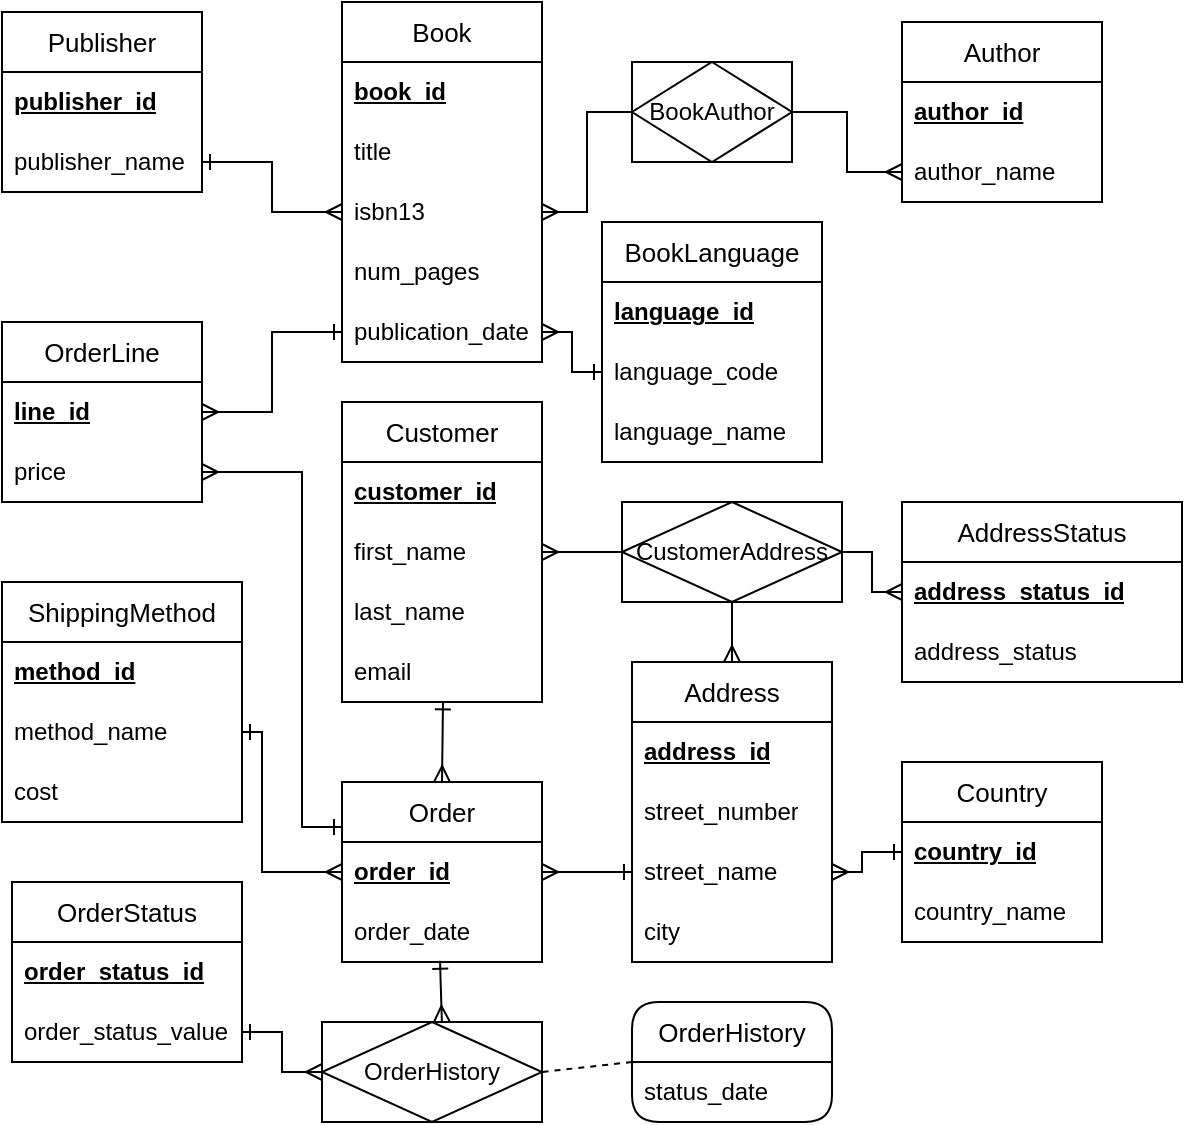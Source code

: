 <mxfile version="24.7.17" pages="2">
  <diagram name="ERD" id="ojIUPNBIiL40rKu8JL_7">
    <mxGraphModel dx="488" dy="259" grid="1" gridSize="10" guides="1" tooltips="1" connect="1" arrows="1" fold="1" page="1" pageScale="1" pageWidth="850" pageHeight="1100" math="0" shadow="0">
      <root>
        <mxCell id="0" />
        <mxCell id="1" parent="0" />
        <mxCell id="Ow1ATrpUHffz02xq4jSG-2" value="&lt;font style=&quot;font-size: 13px;&quot;&gt;Book&lt;/font&gt;" style="swimlane;fontStyle=0;childLayout=stackLayout;horizontal=1;startSize=30;horizontalStack=0;resizeParent=1;resizeParentMax=0;resizeLast=0;collapsible=1;marginBottom=0;whiteSpace=wrap;html=1;" vertex="1" parent="1">
          <mxGeometry x="320" y="290" width="100" height="180" as="geometry" />
        </mxCell>
        <mxCell id="Ow1ATrpUHffz02xq4jSG-3" value="&lt;b&gt;&lt;u&gt;book_id&lt;/u&gt;&lt;/b&gt;" style="text;strokeColor=none;fillColor=none;align=left;verticalAlign=middle;spacingLeft=4;spacingRight=4;overflow=hidden;points=[[0,0.5],[1,0.5]];portConstraint=eastwest;rotatable=0;whiteSpace=wrap;html=1;" vertex="1" parent="Ow1ATrpUHffz02xq4jSG-2">
          <mxGeometry y="30" width="100" height="30" as="geometry" />
        </mxCell>
        <mxCell id="Ow1ATrpUHffz02xq4jSG-4" value="title" style="text;strokeColor=none;fillColor=none;align=left;verticalAlign=middle;spacingLeft=4;spacingRight=4;overflow=hidden;points=[[0,0.5],[1,0.5]];portConstraint=eastwest;rotatable=0;whiteSpace=wrap;html=1;" vertex="1" parent="Ow1ATrpUHffz02xq4jSG-2">
          <mxGeometry y="60" width="100" height="30" as="geometry" />
        </mxCell>
        <mxCell id="8kToqsf-ED97usZqeSNQ-6" value="isbn13" style="text;strokeColor=none;fillColor=none;align=left;verticalAlign=middle;spacingLeft=4;spacingRight=4;overflow=hidden;points=[[0,0.5],[1,0.5]];portConstraint=eastwest;rotatable=0;whiteSpace=wrap;html=1;" vertex="1" parent="Ow1ATrpUHffz02xq4jSG-2">
          <mxGeometry y="90" width="100" height="30" as="geometry" />
        </mxCell>
        <mxCell id="8kToqsf-ED97usZqeSNQ-7" value="num_pages" style="text;strokeColor=none;fillColor=none;align=left;verticalAlign=middle;spacingLeft=4;spacingRight=4;overflow=hidden;points=[[0,0.5],[1,0.5]];portConstraint=eastwest;rotatable=0;whiteSpace=wrap;html=1;" vertex="1" parent="Ow1ATrpUHffz02xq4jSG-2">
          <mxGeometry y="120" width="100" height="30" as="geometry" />
        </mxCell>
        <mxCell id="8kToqsf-ED97usZqeSNQ-8" value="publication_date" style="text;strokeColor=none;fillColor=none;align=left;verticalAlign=middle;spacingLeft=4;spacingRight=4;overflow=hidden;points=[[0,0.5],[1,0.5]];portConstraint=eastwest;rotatable=0;whiteSpace=wrap;html=1;" vertex="1" parent="Ow1ATrpUHffz02xq4jSG-2">
          <mxGeometry y="150" width="100" height="30" as="geometry" />
        </mxCell>
        <mxCell id="8kToqsf-ED97usZqeSNQ-1" value="&lt;font style=&quot;font-size: 13px;&quot;&gt;Publisher&lt;/font&gt;" style="swimlane;fontStyle=0;childLayout=stackLayout;horizontal=1;startSize=30;horizontalStack=0;resizeParent=1;resizeParentMax=0;resizeLast=0;collapsible=1;marginBottom=0;whiteSpace=wrap;html=1;" vertex="1" parent="1">
          <mxGeometry x="150" y="295" width="100" height="90" as="geometry" />
        </mxCell>
        <mxCell id="8kToqsf-ED97usZqeSNQ-2" value="&lt;b&gt;&lt;u&gt;publisher_id&lt;/u&gt;&lt;/b&gt;" style="text;strokeColor=none;fillColor=none;align=left;verticalAlign=middle;spacingLeft=4;spacingRight=4;overflow=hidden;points=[[0,0.5],[1,0.5]];portConstraint=eastwest;rotatable=0;whiteSpace=wrap;html=1;" vertex="1" parent="8kToqsf-ED97usZqeSNQ-1">
          <mxGeometry y="30" width="100" height="30" as="geometry" />
        </mxCell>
        <mxCell id="8kToqsf-ED97usZqeSNQ-3" value="publisher_name" style="text;strokeColor=none;fillColor=none;align=left;verticalAlign=middle;spacingLeft=4;spacingRight=4;overflow=hidden;points=[[0,0.5],[1,0.5]];portConstraint=eastwest;rotatable=0;whiteSpace=wrap;html=1;" vertex="1" parent="8kToqsf-ED97usZqeSNQ-1">
          <mxGeometry y="60" width="100" height="30" as="geometry" />
        </mxCell>
        <mxCell id="8kToqsf-ED97usZqeSNQ-14" value="&lt;font style=&quot;font-size: 13px;&quot;&gt;Author&lt;/font&gt;" style="swimlane;fontStyle=0;childLayout=stackLayout;horizontal=1;startSize=30;horizontalStack=0;resizeParent=1;resizeParentMax=0;resizeLast=0;collapsible=1;marginBottom=0;whiteSpace=wrap;html=1;" vertex="1" parent="1">
          <mxGeometry x="600" y="300" width="100" height="90" as="geometry" />
        </mxCell>
        <mxCell id="8kToqsf-ED97usZqeSNQ-15" value="&lt;b&gt;&lt;u&gt;author_id&lt;/u&gt;&lt;/b&gt;" style="text;strokeColor=none;fillColor=none;align=left;verticalAlign=middle;spacingLeft=4;spacingRight=4;overflow=hidden;points=[[0,0.5],[1,0.5]];portConstraint=eastwest;rotatable=0;whiteSpace=wrap;html=1;" vertex="1" parent="8kToqsf-ED97usZqeSNQ-14">
          <mxGeometry y="30" width="100" height="30" as="geometry" />
        </mxCell>
        <mxCell id="8kToqsf-ED97usZqeSNQ-16" value="author_name" style="text;strokeColor=none;fillColor=none;align=left;verticalAlign=middle;spacingLeft=4;spacingRight=4;overflow=hidden;points=[[0,0.5],[1,0.5]];portConstraint=eastwest;rotatable=0;whiteSpace=wrap;html=1;" vertex="1" parent="8kToqsf-ED97usZqeSNQ-14">
          <mxGeometry y="60" width="100" height="30" as="geometry" />
        </mxCell>
        <mxCell id="8kToqsf-ED97usZqeSNQ-19" value="BookAuthor" style="shape=associativeEntity;whiteSpace=wrap;html=1;align=center;" vertex="1" parent="1">
          <mxGeometry x="465" y="320" width="80" height="50" as="geometry" />
        </mxCell>
        <mxCell id="8kToqsf-ED97usZqeSNQ-21" value="&lt;span style=&quot;font-size: 13px;&quot;&gt;OrderLine&lt;/span&gt;" style="swimlane;fontStyle=0;childLayout=stackLayout;horizontal=1;startSize=30;horizontalStack=0;resizeParent=1;resizeParentMax=0;resizeLast=0;collapsible=1;marginBottom=0;whiteSpace=wrap;html=1;" vertex="1" parent="1">
          <mxGeometry x="150" y="450" width="100" height="90" as="geometry" />
        </mxCell>
        <mxCell id="8kToqsf-ED97usZqeSNQ-22" value="&lt;b&gt;&lt;u&gt;line_id&lt;/u&gt;&lt;/b&gt;" style="text;strokeColor=none;fillColor=none;align=left;verticalAlign=middle;spacingLeft=4;spacingRight=4;overflow=hidden;points=[[0,0.5],[1,0.5]];portConstraint=eastwest;rotatable=0;whiteSpace=wrap;html=1;" vertex="1" parent="8kToqsf-ED97usZqeSNQ-21">
          <mxGeometry y="30" width="100" height="30" as="geometry" />
        </mxCell>
        <mxCell id="8kToqsf-ED97usZqeSNQ-23" value="price" style="text;strokeColor=none;fillColor=none;align=left;verticalAlign=middle;spacingLeft=4;spacingRight=4;overflow=hidden;points=[[0,0.5],[1,0.5]];portConstraint=eastwest;rotatable=0;whiteSpace=wrap;html=1;" vertex="1" parent="8kToqsf-ED97usZqeSNQ-21">
          <mxGeometry y="60" width="100" height="30" as="geometry" />
        </mxCell>
        <mxCell id="8kToqsf-ED97usZqeSNQ-24" value="&lt;font style=&quot;font-size: 13px;&quot;&gt;BookLanguage&lt;/font&gt;" style="swimlane;fontStyle=0;childLayout=stackLayout;horizontal=1;startSize=30;horizontalStack=0;resizeParent=1;resizeParentMax=0;resizeLast=0;collapsible=1;marginBottom=0;whiteSpace=wrap;html=1;" vertex="1" parent="1">
          <mxGeometry x="450" y="400" width="110" height="120" as="geometry" />
        </mxCell>
        <mxCell id="8kToqsf-ED97usZqeSNQ-25" value="&lt;b&gt;&lt;u&gt;language_id&lt;/u&gt;&lt;/b&gt;" style="text;strokeColor=none;fillColor=none;align=left;verticalAlign=middle;spacingLeft=4;spacingRight=4;overflow=hidden;points=[[0,0.5],[1,0.5]];portConstraint=eastwest;rotatable=0;whiteSpace=wrap;html=1;" vertex="1" parent="8kToqsf-ED97usZqeSNQ-24">
          <mxGeometry y="30" width="110" height="30" as="geometry" />
        </mxCell>
        <mxCell id="8kToqsf-ED97usZqeSNQ-26" value="language_code" style="text;strokeColor=none;fillColor=none;align=left;verticalAlign=middle;spacingLeft=4;spacingRight=4;overflow=hidden;points=[[0,0.5],[1,0.5]];portConstraint=eastwest;rotatable=0;whiteSpace=wrap;html=1;" vertex="1" parent="8kToqsf-ED97usZqeSNQ-24">
          <mxGeometry y="60" width="110" height="30" as="geometry" />
        </mxCell>
        <mxCell id="8kToqsf-ED97usZqeSNQ-27" value="language_name" style="text;strokeColor=none;fillColor=none;align=left;verticalAlign=middle;spacingLeft=4;spacingRight=4;overflow=hidden;points=[[0,0.5],[1,0.5]];portConstraint=eastwest;rotatable=0;whiteSpace=wrap;html=1;" vertex="1" parent="8kToqsf-ED97usZqeSNQ-24">
          <mxGeometry y="90" width="110" height="30" as="geometry" />
        </mxCell>
        <mxCell id="8kToqsf-ED97usZqeSNQ-28" value="&lt;span style=&quot;font-size: 13px;&quot;&gt;Customer&lt;/span&gt;" style="swimlane;fontStyle=0;childLayout=stackLayout;horizontal=1;startSize=30;horizontalStack=0;resizeParent=1;resizeParentMax=0;resizeLast=0;collapsible=1;marginBottom=0;whiteSpace=wrap;html=1;" vertex="1" parent="1">
          <mxGeometry x="320" y="490" width="100" height="150" as="geometry" />
        </mxCell>
        <mxCell id="8kToqsf-ED97usZqeSNQ-29" value="&lt;b&gt;&lt;u&gt;customer_id&lt;/u&gt;&lt;/b&gt;" style="text;strokeColor=none;fillColor=none;align=left;verticalAlign=middle;spacingLeft=4;spacingRight=4;overflow=hidden;points=[[0,0.5],[1,0.5]];portConstraint=eastwest;rotatable=0;whiteSpace=wrap;html=1;" vertex="1" parent="8kToqsf-ED97usZqeSNQ-28">
          <mxGeometry y="30" width="100" height="30" as="geometry" />
        </mxCell>
        <mxCell id="8kToqsf-ED97usZqeSNQ-30" value="first_name" style="text;strokeColor=none;fillColor=none;align=left;verticalAlign=middle;spacingLeft=4;spacingRight=4;overflow=hidden;points=[[0,0.5],[1,0.5]];portConstraint=eastwest;rotatable=0;whiteSpace=wrap;html=1;" vertex="1" parent="8kToqsf-ED97usZqeSNQ-28">
          <mxGeometry y="60" width="100" height="30" as="geometry" />
        </mxCell>
        <mxCell id="8kToqsf-ED97usZqeSNQ-31" value="last_name" style="text;strokeColor=none;fillColor=none;align=left;verticalAlign=middle;spacingLeft=4;spacingRight=4;overflow=hidden;points=[[0,0.5],[1,0.5]];portConstraint=eastwest;rotatable=0;whiteSpace=wrap;html=1;" vertex="1" parent="8kToqsf-ED97usZqeSNQ-28">
          <mxGeometry y="90" width="100" height="30" as="geometry" />
        </mxCell>
        <mxCell id="8kToqsf-ED97usZqeSNQ-32" value="email" style="text;strokeColor=none;fillColor=none;align=left;verticalAlign=middle;spacingLeft=4;spacingRight=4;overflow=hidden;points=[[0,0.5],[1,0.5]];portConstraint=eastwest;rotatable=0;whiteSpace=wrap;html=1;" vertex="1" parent="8kToqsf-ED97usZqeSNQ-28">
          <mxGeometry y="120" width="100" height="30" as="geometry" />
        </mxCell>
        <mxCell id="8kToqsf-ED97usZqeSNQ-38" value="&lt;font style=&quot;font-size: 13px;&quot;&gt;AddressStatus&lt;/font&gt;" style="swimlane;fontStyle=0;childLayout=stackLayout;horizontal=1;startSize=30;horizontalStack=0;resizeParent=1;resizeParentMax=0;resizeLast=0;collapsible=1;marginBottom=0;whiteSpace=wrap;html=1;" vertex="1" parent="1">
          <mxGeometry x="600" y="540" width="140" height="90" as="geometry" />
        </mxCell>
        <mxCell id="8kToqsf-ED97usZqeSNQ-39" value="&lt;b&gt;&lt;u&gt;address_status_id&lt;/u&gt;&lt;/b&gt;" style="text;strokeColor=none;fillColor=none;align=left;verticalAlign=middle;spacingLeft=4;spacingRight=4;overflow=hidden;points=[[0,0.5],[1,0.5]];portConstraint=eastwest;rotatable=0;whiteSpace=wrap;html=1;" vertex="1" parent="8kToqsf-ED97usZqeSNQ-38">
          <mxGeometry y="30" width="140" height="30" as="geometry" />
        </mxCell>
        <mxCell id="8kToqsf-ED97usZqeSNQ-40" value="address_status" style="text;strokeColor=none;fillColor=none;align=left;verticalAlign=middle;spacingLeft=4;spacingRight=4;overflow=hidden;points=[[0,0.5],[1,0.5]];portConstraint=eastwest;rotatable=0;whiteSpace=wrap;html=1;" vertex="1" parent="8kToqsf-ED97usZqeSNQ-38">
          <mxGeometry y="60" width="140" height="30" as="geometry" />
        </mxCell>
        <mxCell id="8kToqsf-ED97usZqeSNQ-44" value="&lt;span style=&quot;font-size: 13px;&quot;&gt;Order&lt;/span&gt;" style="swimlane;fontStyle=0;childLayout=stackLayout;horizontal=1;startSize=30;horizontalStack=0;resizeParent=1;resizeParentMax=0;resizeLast=0;collapsible=1;marginBottom=0;whiteSpace=wrap;html=1;" vertex="1" parent="1">
          <mxGeometry x="320" y="680" width="100" height="90" as="geometry" />
        </mxCell>
        <mxCell id="8kToqsf-ED97usZqeSNQ-45" value="&lt;b&gt;&lt;u&gt;order_id&lt;/u&gt;&lt;/b&gt;" style="text;strokeColor=none;fillColor=none;align=left;verticalAlign=middle;spacingLeft=4;spacingRight=4;overflow=hidden;points=[[0,0.5],[1,0.5]];portConstraint=eastwest;rotatable=0;whiteSpace=wrap;html=1;" vertex="1" parent="8kToqsf-ED97usZqeSNQ-44">
          <mxGeometry y="30" width="100" height="30" as="geometry" />
        </mxCell>
        <mxCell id="8kToqsf-ED97usZqeSNQ-46" value="order_date" style="text;strokeColor=none;fillColor=none;align=left;verticalAlign=middle;spacingLeft=4;spacingRight=4;overflow=hidden;points=[[0,0.5],[1,0.5]];portConstraint=eastwest;rotatable=0;whiteSpace=wrap;html=1;" vertex="1" parent="8kToqsf-ED97usZqeSNQ-44">
          <mxGeometry y="60" width="100" height="30" as="geometry" />
        </mxCell>
        <mxCell id="8kToqsf-ED97usZqeSNQ-47" value="&lt;font style=&quot;font-size: 13px;&quot;&gt;ShippingMethod&lt;/font&gt;" style="swimlane;fontStyle=0;childLayout=stackLayout;horizontal=1;startSize=30;horizontalStack=0;resizeParent=1;resizeParentMax=0;resizeLast=0;collapsible=1;marginBottom=0;whiteSpace=wrap;html=1;" vertex="1" parent="1">
          <mxGeometry x="150" y="580" width="120" height="120" as="geometry" />
        </mxCell>
        <mxCell id="8kToqsf-ED97usZqeSNQ-48" value="&lt;b&gt;&lt;u&gt;method_id&lt;/u&gt;&lt;/b&gt;" style="text;strokeColor=none;fillColor=none;align=left;verticalAlign=middle;spacingLeft=4;spacingRight=4;overflow=hidden;points=[[0,0.5],[1,0.5]];portConstraint=eastwest;rotatable=0;whiteSpace=wrap;html=1;" vertex="1" parent="8kToqsf-ED97usZqeSNQ-47">
          <mxGeometry y="30" width="120" height="30" as="geometry" />
        </mxCell>
        <mxCell id="8kToqsf-ED97usZqeSNQ-49" value="method_name" style="text;strokeColor=none;fillColor=none;align=left;verticalAlign=middle;spacingLeft=4;spacingRight=4;overflow=hidden;points=[[0,0.5],[1,0.5]];portConstraint=eastwest;rotatable=0;whiteSpace=wrap;html=1;" vertex="1" parent="8kToqsf-ED97usZqeSNQ-47">
          <mxGeometry y="60" width="120" height="30" as="geometry" />
        </mxCell>
        <mxCell id="8kToqsf-ED97usZqeSNQ-55" value="cost" style="text;strokeColor=none;fillColor=none;align=left;verticalAlign=middle;spacingLeft=4;spacingRight=4;overflow=hidden;points=[[0,0.5],[1,0.5]];portConstraint=eastwest;rotatable=0;whiteSpace=wrap;html=1;" vertex="1" parent="8kToqsf-ED97usZqeSNQ-47">
          <mxGeometry y="90" width="120" height="30" as="geometry" />
        </mxCell>
        <mxCell id="8kToqsf-ED97usZqeSNQ-54" value="CustomerAddress" style="shape=associativeEntity;whiteSpace=wrap;html=1;align=center;" vertex="1" parent="1">
          <mxGeometry x="460" y="540" width="110" height="50" as="geometry" />
        </mxCell>
        <mxCell id="8kToqsf-ED97usZqeSNQ-56" value="&lt;font style=&quot;font-size: 13px;&quot;&gt;Address&lt;/font&gt;" style="swimlane;fontStyle=0;childLayout=stackLayout;horizontal=1;startSize=30;horizontalStack=0;resizeParent=1;resizeParentMax=0;resizeLast=0;collapsible=1;marginBottom=0;whiteSpace=wrap;html=1;" vertex="1" parent="1">
          <mxGeometry x="465" y="620" width="100" height="150" as="geometry" />
        </mxCell>
        <mxCell id="8kToqsf-ED97usZqeSNQ-57" value="&lt;b&gt;&lt;u&gt;address_id&lt;/u&gt;&lt;/b&gt;" style="text;strokeColor=none;fillColor=none;align=left;verticalAlign=middle;spacingLeft=4;spacingRight=4;overflow=hidden;points=[[0,0.5],[1,0.5]];portConstraint=eastwest;rotatable=0;whiteSpace=wrap;html=1;" vertex="1" parent="8kToqsf-ED97usZqeSNQ-56">
          <mxGeometry y="30" width="100" height="30" as="geometry" />
        </mxCell>
        <mxCell id="8kToqsf-ED97usZqeSNQ-58" value="street_number" style="text;strokeColor=none;fillColor=none;align=left;verticalAlign=middle;spacingLeft=4;spacingRight=4;overflow=hidden;points=[[0,0.5],[1,0.5]];portConstraint=eastwest;rotatable=0;whiteSpace=wrap;html=1;" vertex="1" parent="8kToqsf-ED97usZqeSNQ-56">
          <mxGeometry y="60" width="100" height="30" as="geometry" />
        </mxCell>
        <mxCell id="8kToqsf-ED97usZqeSNQ-59" value="street_name" style="text;strokeColor=none;fillColor=none;align=left;verticalAlign=middle;spacingLeft=4;spacingRight=4;overflow=hidden;points=[[0,0.5],[1,0.5]];portConstraint=eastwest;rotatable=0;whiteSpace=wrap;html=1;" vertex="1" parent="8kToqsf-ED97usZqeSNQ-56">
          <mxGeometry y="90" width="100" height="30" as="geometry" />
        </mxCell>
        <mxCell id="8kToqsf-ED97usZqeSNQ-60" value="city" style="text;strokeColor=none;fillColor=none;align=left;verticalAlign=middle;spacingLeft=4;spacingRight=4;overflow=hidden;points=[[0,0.5],[1,0.5]];portConstraint=eastwest;rotatable=0;whiteSpace=wrap;html=1;" vertex="1" parent="8kToqsf-ED97usZqeSNQ-56">
          <mxGeometry y="120" width="100" height="30" as="geometry" />
        </mxCell>
        <mxCell id="8kToqsf-ED97usZqeSNQ-62" value="&lt;font style=&quot;font-size: 13px;&quot;&gt;Country&lt;/font&gt;" style="swimlane;fontStyle=0;childLayout=stackLayout;horizontal=1;startSize=30;horizontalStack=0;resizeParent=1;resizeParentMax=0;resizeLast=0;collapsible=1;marginBottom=0;whiteSpace=wrap;html=1;" vertex="1" parent="1">
          <mxGeometry x="600" y="670" width="100" height="90" as="geometry" />
        </mxCell>
        <mxCell id="8kToqsf-ED97usZqeSNQ-63" value="&lt;b&gt;&lt;u&gt;country_id&lt;/u&gt;&lt;/b&gt;" style="text;strokeColor=none;fillColor=none;align=left;verticalAlign=middle;spacingLeft=4;spacingRight=4;overflow=hidden;points=[[0,0.5],[1,0.5]];portConstraint=eastwest;rotatable=0;whiteSpace=wrap;html=1;" vertex="1" parent="8kToqsf-ED97usZqeSNQ-62">
          <mxGeometry y="30" width="100" height="30" as="geometry" />
        </mxCell>
        <mxCell id="8kToqsf-ED97usZqeSNQ-64" value="country_name" style="text;strokeColor=none;fillColor=none;align=left;verticalAlign=middle;spacingLeft=4;spacingRight=4;overflow=hidden;points=[[0,0.5],[1,0.5]];portConstraint=eastwest;rotatable=0;whiteSpace=wrap;html=1;" vertex="1" parent="8kToqsf-ED97usZqeSNQ-62">
          <mxGeometry y="60" width="100" height="30" as="geometry" />
        </mxCell>
        <mxCell id="8kToqsf-ED97usZqeSNQ-65" value="&lt;font style=&quot;font-size: 13px;&quot;&gt;OrderStatus&lt;/font&gt;" style="swimlane;fontStyle=0;childLayout=stackLayout;horizontal=1;startSize=30;horizontalStack=0;resizeParent=1;resizeParentMax=0;resizeLast=0;collapsible=1;marginBottom=0;whiteSpace=wrap;html=1;" vertex="1" parent="1">
          <mxGeometry x="155" y="730" width="115" height="90" as="geometry" />
        </mxCell>
        <mxCell id="8kToqsf-ED97usZqeSNQ-66" value="&lt;b&gt;&lt;u&gt;order_status_id&lt;/u&gt;&lt;/b&gt;" style="text;strokeColor=none;fillColor=none;align=left;verticalAlign=middle;spacingLeft=4;spacingRight=4;overflow=hidden;points=[[0,0.5],[1,0.5]];portConstraint=eastwest;rotatable=0;whiteSpace=wrap;html=1;" vertex="1" parent="8kToqsf-ED97usZqeSNQ-65">
          <mxGeometry y="30" width="115" height="30" as="geometry" />
        </mxCell>
        <mxCell id="8kToqsf-ED97usZqeSNQ-67" value="order_status_value" style="text;strokeColor=none;fillColor=none;align=left;verticalAlign=middle;spacingLeft=4;spacingRight=4;overflow=hidden;points=[[0,0.5],[1,0.5]];portConstraint=eastwest;rotatable=0;whiteSpace=wrap;html=1;" vertex="1" parent="8kToqsf-ED97usZqeSNQ-65">
          <mxGeometry y="60" width="115" height="30" as="geometry" />
        </mxCell>
        <mxCell id="8kToqsf-ED97usZqeSNQ-68" value="OrderHistory" style="shape=associativeEntity;whiteSpace=wrap;html=1;align=center;" vertex="1" parent="1">
          <mxGeometry x="310" y="800" width="110" height="50" as="geometry" />
        </mxCell>
        <mxCell id="-aw_EmJm65gZyves5EoG-1" value="&lt;span style=&quot;font-size: 13px;&quot;&gt;OrderHistory&lt;/span&gt;" style="swimlane;fontStyle=0;childLayout=stackLayout;horizontal=1;startSize=30;horizontalStack=0;resizeParent=1;resizeParentMax=0;resizeLast=0;collapsible=1;marginBottom=0;whiteSpace=wrap;html=1;rounded=1;" vertex="1" parent="1">
          <mxGeometry x="465" y="790" width="100" height="60" as="geometry" />
        </mxCell>
        <mxCell id="-aw_EmJm65gZyves5EoG-3" value="status_date" style="text;strokeColor=none;fillColor=none;align=left;verticalAlign=middle;spacingLeft=4;spacingRight=4;overflow=hidden;points=[[0,0.5],[1,0.5]];portConstraint=eastwest;rotatable=0;whiteSpace=wrap;html=1;" vertex="1" parent="-aw_EmJm65gZyves5EoG-1">
          <mxGeometry y="30" width="100" height="30" as="geometry" />
        </mxCell>
        <mxCell id="-aw_EmJm65gZyves5EoG-6" value="" style="endArrow=none;dashed=1;html=1;rounded=0;exitX=0;exitY=0.5;exitDx=0;exitDy=0;entryX=1;entryY=0.5;entryDx=0;entryDy=0;" edge="1" parent="1" source="-aw_EmJm65gZyves5EoG-1" target="8kToqsf-ED97usZqeSNQ-68">
          <mxGeometry width="50" height="50" relative="1" as="geometry">
            <mxPoint x="590" y="580" as="sourcePoint" />
            <mxPoint x="620" y="510" as="targetPoint" />
          </mxGeometry>
        </mxCell>
        <mxCell id="Epj92FK-vrIpcRZ0JJMD-1" value="" style="edgeStyle=elbowEdgeStyle;fontSize=12;html=1;endArrow=ERmany;startArrow=ERone;rounded=0;entryX=0;entryY=0.5;entryDx=0;entryDy=0;exitX=1;exitY=0.5;exitDx=0;exitDy=0;startFill=0;endFill=0;" edge="1" parent="1" source="8kToqsf-ED97usZqeSNQ-3" target="8kToqsf-ED97usZqeSNQ-6">
          <mxGeometry width="100" height="100" relative="1" as="geometry">
            <mxPoint x="260" y="480" as="sourcePoint" />
            <mxPoint x="470" y="170" as="targetPoint" />
          </mxGeometry>
        </mxCell>
        <mxCell id="Q9A2D_u9shPGHdNdteWn-1" value="" style="edgeStyle=elbowEdgeStyle;fontSize=12;html=1;endArrow=none;startArrow=ERmany;rounded=0;entryX=0;entryY=0.5;entryDx=0;entryDy=0;exitX=1;exitY=0.5;exitDx=0;exitDy=0;endFill=0;startFill=0;" edge="1" parent="1" source="8kToqsf-ED97usZqeSNQ-6" target="8kToqsf-ED97usZqeSNQ-19">
          <mxGeometry width="100" height="100" relative="1" as="geometry">
            <mxPoint x="450" y="350" as="sourcePoint" />
            <mxPoint x="550" y="330" as="targetPoint" />
          </mxGeometry>
        </mxCell>
        <mxCell id="Q9A2D_u9shPGHdNdteWn-2" value="" style="edgeStyle=elbowEdgeStyle;fontSize=12;html=1;endArrow=ERmany;startArrow=none;rounded=0;entryX=0;entryY=0.5;entryDx=0;entryDy=0;exitX=1;exitY=0.5;exitDx=0;exitDy=0;endFill=0;startFill=0;" edge="1" parent="1" source="8kToqsf-ED97usZqeSNQ-19" target="8kToqsf-ED97usZqeSNQ-16">
          <mxGeometry width="100" height="100" relative="1" as="geometry">
            <mxPoint x="430" y="405" as="sourcePoint" />
            <mxPoint x="530" y="280" as="targetPoint" />
          </mxGeometry>
        </mxCell>
        <mxCell id="Q9A2D_u9shPGHdNdteWn-3" value="" style="edgeStyle=elbowEdgeStyle;fontSize=12;html=1;endArrow=ERmany;startArrow=ERone;rounded=0;entryX=1;entryY=0.5;entryDx=0;entryDy=0;exitX=0;exitY=0.5;exitDx=0;exitDy=0;endFill=0;startFill=0;" edge="1" parent="1" source="8kToqsf-ED97usZqeSNQ-26" target="8kToqsf-ED97usZqeSNQ-8">
          <mxGeometry width="100" height="100" relative="1" as="geometry">
            <mxPoint x="230" y="425" as="sourcePoint" />
            <mxPoint x="330" y="405" as="targetPoint" />
          </mxGeometry>
        </mxCell>
        <mxCell id="Q9A2D_u9shPGHdNdteWn-4" value="" style="edgeStyle=elbowEdgeStyle;fontSize=12;html=1;endArrow=ERone;startArrow=ERmany;rounded=0;entryX=0;entryY=0.5;entryDx=0;entryDy=0;exitX=1;exitY=0.5;exitDx=0;exitDy=0;startFill=0;endFill=0;" edge="1" parent="1" source="8kToqsf-ED97usZqeSNQ-22" target="8kToqsf-ED97usZqeSNQ-8">
          <mxGeometry width="100" height="100" relative="1" as="geometry">
            <mxPoint x="230" y="425" as="sourcePoint" />
            <mxPoint x="330" y="405" as="targetPoint" />
          </mxGeometry>
        </mxCell>
        <mxCell id="Q9A2D_u9shPGHdNdteWn-5" value="" style="edgeStyle=elbowEdgeStyle;fontSize=12;html=1;endArrow=ERone;startArrow=ERmany;rounded=0;startFill=0;endFill=0;entryX=0.514;entryY=0.99;entryDx=0;entryDy=0;entryPerimeter=0;" edge="1" parent="1" target="8kToqsf-ED97usZqeSNQ-32">
          <mxGeometry width="100" height="100" relative="1" as="geometry">
            <mxPoint x="370" y="680" as="sourcePoint" />
            <mxPoint x="370" y="690" as="targetPoint" />
          </mxGeometry>
        </mxCell>
        <mxCell id="Q9A2D_u9shPGHdNdteWn-6" value="" style="edgeStyle=elbowEdgeStyle;fontSize=12;html=1;endArrow=ERone;startArrow=ERmany;rounded=0;exitX=0;exitY=0.5;exitDx=0;exitDy=0;startFill=0;endFill=0;entryX=1;entryY=0.5;entryDx=0;entryDy=0;" edge="1" parent="1" source="8kToqsf-ED97usZqeSNQ-45" target="8kToqsf-ED97usZqeSNQ-49">
          <mxGeometry width="100" height="100" relative="1" as="geometry">
            <mxPoint x="380" y="760" as="sourcePoint" />
            <mxPoint x="380" y="700" as="targetPoint" />
            <Array as="points">
              <mxPoint x="280" y="710" />
            </Array>
          </mxGeometry>
        </mxCell>
        <mxCell id="Q9A2D_u9shPGHdNdteWn-7" value="" style="edgeStyle=elbowEdgeStyle;fontSize=12;html=1;endArrow=ERone;startArrow=ERmany;rounded=0;exitX=1;exitY=0.5;exitDx=0;exitDy=0;startFill=0;endFill=0;entryX=0;entryY=0.25;entryDx=0;entryDy=0;" edge="1" parent="1" source="8kToqsf-ED97usZqeSNQ-23" target="8kToqsf-ED97usZqeSNQ-44">
          <mxGeometry width="100" height="100" relative="1" as="geometry">
            <mxPoint x="390" y="770" as="sourcePoint" />
            <mxPoint x="390" y="710" as="targetPoint" />
            <Array as="points">
              <mxPoint x="300" y="620" />
            </Array>
          </mxGeometry>
        </mxCell>
        <mxCell id="Q9A2D_u9shPGHdNdteWn-8" value="" style="edgeStyle=elbowEdgeStyle;fontSize=12;html=1;endArrow=ERmany;startArrow=none;rounded=0;exitX=0;exitY=0.5;exitDx=0;exitDy=0;startFill=0;endFill=0;entryX=1;entryY=0.5;entryDx=0;entryDy=0;" edge="1" parent="1" source="8kToqsf-ED97usZqeSNQ-54" target="8kToqsf-ED97usZqeSNQ-30">
          <mxGeometry width="100" height="100" relative="1" as="geometry">
            <mxPoint x="460" y="620" as="sourcePoint" />
            <mxPoint x="530" y="768" as="targetPoint" />
          </mxGeometry>
        </mxCell>
        <mxCell id="Q9A2D_u9shPGHdNdteWn-9" value="" style="edgeStyle=elbowEdgeStyle;fontSize=12;html=1;endArrow=none;startArrow=ERmany;rounded=0;exitX=0;exitY=0.5;exitDx=0;exitDy=0;startFill=0;endFill=0;entryX=1;entryY=0.5;entryDx=0;entryDy=0;" edge="1" parent="1" source="8kToqsf-ED97usZqeSNQ-39" target="8kToqsf-ED97usZqeSNQ-54">
          <mxGeometry width="100" height="100" relative="1" as="geometry">
            <mxPoint x="530" y="620" as="sourcePoint" />
            <mxPoint x="430" y="625" as="targetPoint" />
          </mxGeometry>
        </mxCell>
        <mxCell id="Q9A2D_u9shPGHdNdteWn-10" value="" style="edgeStyle=elbowEdgeStyle;fontSize=12;html=1;endArrow=ERmany;startArrow=none;rounded=0;exitX=0.5;exitY=1;exitDx=0;exitDy=0;startFill=0;endFill=0;entryX=0.5;entryY=0;entryDx=0;entryDy=0;" edge="1" parent="1" source="8kToqsf-ED97usZqeSNQ-54" target="8kToqsf-ED97usZqeSNQ-56">
          <mxGeometry width="100" height="100" relative="1" as="geometry">
            <mxPoint x="380" y="760" as="sourcePoint" />
            <mxPoint x="380" y="700" as="targetPoint" />
            <Array as="points">
              <mxPoint x="515" y="610" />
            </Array>
          </mxGeometry>
        </mxCell>
        <mxCell id="Q9A2D_u9shPGHdNdteWn-11" value="" style="edgeStyle=elbowEdgeStyle;fontSize=12;html=1;endArrow=ERone;startArrow=ERmany;rounded=0;startFill=0;endFill=0;entryX=0.494;entryY=0.978;entryDx=0;entryDy=0;entryPerimeter=0;exitX=0.545;exitY=0;exitDx=0;exitDy=0;exitPerimeter=0;" edge="1" parent="1" source="8kToqsf-ED97usZqeSNQ-68" target="8kToqsf-ED97usZqeSNQ-46">
          <mxGeometry width="100" height="100" relative="1" as="geometry">
            <mxPoint x="380" y="800" as="sourcePoint" />
            <mxPoint x="370" y="822" as="targetPoint" />
            <Array as="points">
              <mxPoint x="369" y="800" />
            </Array>
          </mxGeometry>
        </mxCell>
        <mxCell id="Q9A2D_u9shPGHdNdteWn-12" value="" style="edgeStyle=elbowEdgeStyle;fontSize=12;html=1;endArrow=ERone;startArrow=ERmany;rounded=0;exitX=0;exitY=0.5;exitDx=0;exitDy=0;startFill=0;endFill=0;entryX=1;entryY=0.5;entryDx=0;entryDy=0;" edge="1" parent="1" source="8kToqsf-ED97usZqeSNQ-68" target="8kToqsf-ED97usZqeSNQ-67">
          <mxGeometry width="100" height="100" relative="1" as="geometry">
            <mxPoint x="380" y="860" as="sourcePoint" />
            <mxPoint x="379" y="829" as="targetPoint" />
          </mxGeometry>
        </mxCell>
        <mxCell id="Q9A2D_u9shPGHdNdteWn-13" value="" style="edgeStyle=elbowEdgeStyle;fontSize=12;html=1;endArrow=ERone;startArrow=ERmany;rounded=0;exitX=1;exitY=0.5;exitDx=0;exitDy=0;startFill=0;endFill=0;entryX=0;entryY=0.5;entryDx=0;entryDy=0;" edge="1" parent="1" source="8kToqsf-ED97usZqeSNQ-59" target="8kToqsf-ED97usZqeSNQ-63">
          <mxGeometry width="100" height="100" relative="1" as="geometry">
            <mxPoint x="525" y="600" as="sourcePoint" />
            <mxPoint x="525" y="630" as="targetPoint" />
            <Array as="points">
              <mxPoint x="580" y="710" />
            </Array>
          </mxGeometry>
        </mxCell>
        <mxCell id="4NIqXtxQiQx-_bxrBtW2-1" value="" style="edgeStyle=elbowEdgeStyle;fontSize=12;html=1;endArrow=ERone;startArrow=ERmany;rounded=0;exitX=1;exitY=0.5;exitDx=0;exitDy=0;startFill=0;endFill=0;entryX=0;entryY=0.5;entryDx=0;entryDy=0;" edge="1" parent="1" source="8kToqsf-ED97usZqeSNQ-45" target="8kToqsf-ED97usZqeSNQ-59">
          <mxGeometry width="100" height="100" relative="1" as="geometry">
            <mxPoint x="260" y="535" as="sourcePoint" />
            <mxPoint x="330" y="713" as="targetPoint" />
            <Array as="points">
              <mxPoint x="440" y="710" />
            </Array>
          </mxGeometry>
        </mxCell>
      </root>
    </mxGraphModel>
  </diagram>
  <diagram id="XA14TpNDdbftLcjyWUHk" name="Relational">
    <mxGraphModel dx="3749" dy="2203" grid="1" gridSize="10" guides="1" tooltips="1" connect="1" arrows="1" fold="1" page="1" pageScale="1" pageWidth="850" pageHeight="1100" math="0" shadow="0">
      <root>
        <mxCell id="0" />
        <mxCell id="1" parent="0" />
        <mxCell id="iw1f44G4KJ8rD1kbmNuh-1" value="Publisher" style="shape=table;startSize=30;container=1;collapsible=1;childLayout=tableLayout;fixedRows=1;rowLines=0;fontStyle=1;align=center;resizeLast=1;html=1;" vertex="1" parent="1">
          <mxGeometry x="-1000" y="-990" width="170" height="90" as="geometry" />
        </mxCell>
        <mxCell id="iw1f44G4KJ8rD1kbmNuh-2" value="" style="shape=tableRow;horizontal=0;startSize=0;swimlaneHead=0;swimlaneBody=0;fillColor=none;collapsible=0;dropTarget=0;points=[[0,0.5],[1,0.5]];portConstraint=eastwest;top=0;left=0;right=0;bottom=1;" vertex="1" parent="iw1f44G4KJ8rD1kbmNuh-1">
          <mxGeometry y="30" width="170" height="25" as="geometry" />
        </mxCell>
        <mxCell id="iw1f44G4KJ8rD1kbmNuh-3" value="PK" style="shape=partialRectangle;connectable=0;fillColor=none;top=0;left=0;bottom=0;right=0;fontStyle=1;overflow=hidden;whiteSpace=wrap;html=1;" vertex="1" parent="iw1f44G4KJ8rD1kbmNuh-2">
          <mxGeometry width="30" height="25" as="geometry">
            <mxRectangle width="30" height="25" as="alternateBounds" />
          </mxGeometry>
        </mxCell>
        <mxCell id="iw1f44G4KJ8rD1kbmNuh-4" value="publisher_id" style="shape=partialRectangle;connectable=0;fillColor=none;top=0;left=0;bottom=0;right=0;align=left;spacingLeft=6;fontStyle=5;overflow=hidden;whiteSpace=wrap;html=1;" vertex="1" parent="iw1f44G4KJ8rD1kbmNuh-2">
          <mxGeometry x="30" width="140" height="25" as="geometry">
            <mxRectangle width="140" height="25" as="alternateBounds" />
          </mxGeometry>
        </mxCell>
        <mxCell id="iw1f44G4KJ8rD1kbmNuh-5" value="" style="shape=tableRow;horizontal=0;startSize=0;swimlaneHead=0;swimlaneBody=0;fillColor=none;collapsible=0;dropTarget=0;points=[[0,0.5],[1,0.5]];portConstraint=eastwest;top=0;left=0;right=0;bottom=0;" vertex="1" parent="iw1f44G4KJ8rD1kbmNuh-1">
          <mxGeometry y="55" width="170" height="35" as="geometry" />
        </mxCell>
        <mxCell id="iw1f44G4KJ8rD1kbmNuh-6" value="" style="shape=partialRectangle;connectable=0;fillColor=none;top=0;left=0;bottom=0;right=0;editable=1;overflow=hidden;whiteSpace=wrap;html=1;" vertex="1" parent="iw1f44G4KJ8rD1kbmNuh-5">
          <mxGeometry width="30" height="35" as="geometry">
            <mxRectangle width="30" height="35" as="alternateBounds" />
          </mxGeometry>
        </mxCell>
        <mxCell id="iw1f44G4KJ8rD1kbmNuh-7" value="publisher_name" style="shape=partialRectangle;connectable=0;fillColor=none;top=0;left=0;bottom=0;right=0;align=left;spacingLeft=6;overflow=hidden;whiteSpace=wrap;html=1;" vertex="1" parent="iw1f44G4KJ8rD1kbmNuh-5">
          <mxGeometry x="30" width="140" height="35" as="geometry">
            <mxRectangle width="140" height="35" as="alternateBounds" />
          </mxGeometry>
        </mxCell>
        <mxCell id="l2Cm__pRyPcVSUgvBGOu-50" value="Book" style="shape=table;startSize=30;container=1;collapsible=1;childLayout=tableLayout;fixedRows=1;rowLines=0;fontStyle=1;align=center;resizeLast=1;html=1;" vertex="1" parent="1">
          <mxGeometry x="-740" y="-990" width="170" height="255" as="geometry" />
        </mxCell>
        <mxCell id="l2Cm__pRyPcVSUgvBGOu-51" value="" style="shape=tableRow;horizontal=0;startSize=0;swimlaneHead=0;swimlaneBody=0;fillColor=none;collapsible=0;dropTarget=0;points=[[0,0.5],[1,0.5]];portConstraint=eastwest;top=0;left=0;right=0;bottom=1;" vertex="1" parent="l2Cm__pRyPcVSUgvBGOu-50">
          <mxGeometry y="30" width="170" height="25" as="geometry" />
        </mxCell>
        <mxCell id="l2Cm__pRyPcVSUgvBGOu-52" value="PK" style="shape=partialRectangle;connectable=0;fillColor=none;top=0;left=0;bottom=0;right=0;fontStyle=1;overflow=hidden;whiteSpace=wrap;html=1;" vertex="1" parent="l2Cm__pRyPcVSUgvBGOu-51">
          <mxGeometry width="30" height="25" as="geometry">
            <mxRectangle width="30" height="25" as="alternateBounds" />
          </mxGeometry>
        </mxCell>
        <mxCell id="l2Cm__pRyPcVSUgvBGOu-53" value="book_id" style="shape=partialRectangle;connectable=0;fillColor=none;top=0;left=0;bottom=0;right=0;align=left;spacingLeft=6;fontStyle=5;overflow=hidden;whiteSpace=wrap;html=1;" vertex="1" parent="l2Cm__pRyPcVSUgvBGOu-51">
          <mxGeometry x="30" width="140" height="25" as="geometry">
            <mxRectangle width="140" height="25" as="alternateBounds" />
          </mxGeometry>
        </mxCell>
        <mxCell id="l2Cm__pRyPcVSUgvBGOu-54" value="" style="shape=tableRow;horizontal=0;startSize=0;swimlaneHead=0;swimlaneBody=0;fillColor=none;collapsible=0;dropTarget=0;points=[[0,0.5],[1,0.5]];portConstraint=eastwest;top=0;left=0;right=0;bottom=0;" vertex="1" parent="l2Cm__pRyPcVSUgvBGOu-50">
          <mxGeometry y="55" width="170" height="35" as="geometry" />
        </mxCell>
        <mxCell id="l2Cm__pRyPcVSUgvBGOu-55" value="" style="shape=partialRectangle;connectable=0;fillColor=none;top=0;left=0;bottom=0;right=0;editable=1;overflow=hidden;whiteSpace=wrap;html=1;" vertex="1" parent="l2Cm__pRyPcVSUgvBGOu-54">
          <mxGeometry width="30" height="35" as="geometry">
            <mxRectangle width="30" height="35" as="alternateBounds" />
          </mxGeometry>
        </mxCell>
        <mxCell id="l2Cm__pRyPcVSUgvBGOu-56" value="title" style="shape=partialRectangle;connectable=0;fillColor=none;top=0;left=0;bottom=0;right=0;align=left;spacingLeft=6;overflow=hidden;whiteSpace=wrap;html=1;" vertex="1" parent="l2Cm__pRyPcVSUgvBGOu-54">
          <mxGeometry x="30" width="140" height="35" as="geometry">
            <mxRectangle width="140" height="35" as="alternateBounds" />
          </mxGeometry>
        </mxCell>
        <mxCell id="us0ATNS8ssESyBIZ2qUn-52" value="" style="shape=tableRow;horizontal=0;startSize=0;swimlaneHead=0;swimlaneBody=0;fillColor=none;collapsible=0;dropTarget=0;points=[[0,0.5],[1,0.5]];portConstraint=eastwest;top=0;left=0;right=0;bottom=0;" vertex="1" parent="l2Cm__pRyPcVSUgvBGOu-50">
          <mxGeometry y="90" width="170" height="35" as="geometry" />
        </mxCell>
        <mxCell id="us0ATNS8ssESyBIZ2qUn-53" value="" style="shape=partialRectangle;connectable=0;fillColor=none;top=0;left=0;bottom=0;right=0;editable=1;overflow=hidden;whiteSpace=wrap;html=1;" vertex="1" parent="us0ATNS8ssESyBIZ2qUn-52">
          <mxGeometry width="30" height="35" as="geometry">
            <mxRectangle width="30" height="35" as="alternateBounds" />
          </mxGeometry>
        </mxCell>
        <mxCell id="us0ATNS8ssESyBIZ2qUn-54" value="isbn13" style="shape=partialRectangle;connectable=0;fillColor=none;top=0;left=0;bottom=0;right=0;align=left;spacingLeft=6;overflow=hidden;whiteSpace=wrap;html=1;" vertex="1" parent="us0ATNS8ssESyBIZ2qUn-52">
          <mxGeometry x="30" width="140" height="35" as="geometry">
            <mxRectangle width="140" height="35" as="alternateBounds" />
          </mxGeometry>
        </mxCell>
        <mxCell id="us0ATNS8ssESyBIZ2qUn-55" value="" style="shape=tableRow;horizontal=0;startSize=0;swimlaneHead=0;swimlaneBody=0;fillColor=none;collapsible=0;dropTarget=0;points=[[0,0.5],[1,0.5]];portConstraint=eastwest;top=0;left=0;right=0;bottom=0;" vertex="1" parent="l2Cm__pRyPcVSUgvBGOu-50">
          <mxGeometry y="125" width="170" height="35" as="geometry" />
        </mxCell>
        <mxCell id="us0ATNS8ssESyBIZ2qUn-56" value="" style="shape=partialRectangle;connectable=0;fillColor=none;top=0;left=0;bottom=0;right=0;editable=1;overflow=hidden;whiteSpace=wrap;html=1;" vertex="1" parent="us0ATNS8ssESyBIZ2qUn-55">
          <mxGeometry width="30" height="35" as="geometry">
            <mxRectangle width="30" height="35" as="alternateBounds" />
          </mxGeometry>
        </mxCell>
        <mxCell id="us0ATNS8ssESyBIZ2qUn-57" value="num_pages" style="shape=partialRectangle;connectable=0;fillColor=none;top=0;left=0;bottom=0;right=0;align=left;spacingLeft=6;overflow=hidden;whiteSpace=wrap;html=1;" vertex="1" parent="us0ATNS8ssESyBIZ2qUn-55">
          <mxGeometry x="30" width="140" height="35" as="geometry">
            <mxRectangle width="140" height="35" as="alternateBounds" />
          </mxGeometry>
        </mxCell>
        <mxCell id="us0ATNS8ssESyBIZ2qUn-58" value="" style="shape=tableRow;horizontal=0;startSize=0;swimlaneHead=0;swimlaneBody=0;fillColor=none;collapsible=0;dropTarget=0;points=[[0,0.5],[1,0.5]];portConstraint=eastwest;top=0;left=0;right=0;bottom=0;" vertex="1" parent="l2Cm__pRyPcVSUgvBGOu-50">
          <mxGeometry y="160" width="170" height="35" as="geometry" />
        </mxCell>
        <mxCell id="us0ATNS8ssESyBIZ2qUn-59" value="" style="shape=partialRectangle;connectable=0;fillColor=none;top=0;left=0;bottom=0;right=0;editable=1;overflow=hidden;whiteSpace=wrap;html=1;" vertex="1" parent="us0ATNS8ssESyBIZ2qUn-58">
          <mxGeometry width="30" height="35" as="geometry">
            <mxRectangle width="30" height="35" as="alternateBounds" />
          </mxGeometry>
        </mxCell>
        <mxCell id="us0ATNS8ssESyBIZ2qUn-60" value="publication_date" style="shape=partialRectangle;connectable=0;fillColor=none;top=0;left=0;bottom=0;right=0;align=left;spacingLeft=6;overflow=hidden;whiteSpace=wrap;html=1;" vertex="1" parent="us0ATNS8ssESyBIZ2qUn-58">
          <mxGeometry x="30" width="140" height="35" as="geometry">
            <mxRectangle width="140" height="35" as="alternateBounds" />
          </mxGeometry>
        </mxCell>
        <mxCell id="l2Cm__pRyPcVSUgvBGOu-60" value="" style="shape=tableRow;horizontal=0;startSize=0;swimlaneHead=0;swimlaneBody=0;fillColor=none;collapsible=0;dropTarget=0;points=[[0,0.5],[1,0.5]];portConstraint=eastwest;top=0;left=0;right=0;bottom=0;" vertex="1" parent="l2Cm__pRyPcVSUgvBGOu-50">
          <mxGeometry y="195" width="170" height="30" as="geometry" />
        </mxCell>
        <mxCell id="l2Cm__pRyPcVSUgvBGOu-61" value="FK" style="shape=partialRectangle;connectable=0;fillColor=none;top=0;left=0;bottom=0;right=0;editable=1;overflow=hidden;whiteSpace=wrap;html=1;" vertex="1" parent="l2Cm__pRyPcVSUgvBGOu-60">
          <mxGeometry width="30" height="30" as="geometry">
            <mxRectangle width="30" height="30" as="alternateBounds" />
          </mxGeometry>
        </mxCell>
        <mxCell id="l2Cm__pRyPcVSUgvBGOu-62" value="publisher_id" style="shape=partialRectangle;connectable=0;fillColor=none;top=0;left=0;bottom=0;right=0;align=left;spacingLeft=6;overflow=hidden;whiteSpace=wrap;html=1;" vertex="1" parent="l2Cm__pRyPcVSUgvBGOu-60">
          <mxGeometry x="30" width="140" height="30" as="geometry">
            <mxRectangle width="140" height="30" as="alternateBounds" />
          </mxGeometry>
        </mxCell>
        <mxCell id="us0ATNS8ssESyBIZ2qUn-61" value="" style="shape=tableRow;horizontal=0;startSize=0;swimlaneHead=0;swimlaneBody=0;fillColor=none;collapsible=0;dropTarget=0;points=[[0,0.5],[1,0.5]];portConstraint=eastwest;top=0;left=0;right=0;bottom=0;" vertex="1" parent="l2Cm__pRyPcVSUgvBGOu-50">
          <mxGeometry y="225" width="170" height="30" as="geometry" />
        </mxCell>
        <mxCell id="us0ATNS8ssESyBIZ2qUn-62" value="FK" style="shape=partialRectangle;connectable=0;fillColor=none;top=0;left=0;bottom=0;right=0;editable=1;overflow=hidden;whiteSpace=wrap;html=1;" vertex="1" parent="us0ATNS8ssESyBIZ2qUn-61">
          <mxGeometry width="30" height="30" as="geometry">
            <mxRectangle width="30" height="30" as="alternateBounds" />
          </mxGeometry>
        </mxCell>
        <mxCell id="us0ATNS8ssESyBIZ2qUn-63" value="language_id" style="shape=partialRectangle;connectable=0;fillColor=none;top=0;left=0;bottom=0;right=0;align=left;spacingLeft=6;overflow=hidden;whiteSpace=wrap;html=1;" vertex="1" parent="us0ATNS8ssESyBIZ2qUn-61">
          <mxGeometry x="30" width="140" height="30" as="geometry">
            <mxRectangle width="140" height="30" as="alternateBounds" />
          </mxGeometry>
        </mxCell>
        <mxCell id="us0ATNS8ssESyBIZ2qUn-64" value="BookAuthor" style="shape=table;startSize=30;container=1;collapsible=1;childLayout=tableLayout;fixedRows=1;rowLines=0;fontStyle=1;align=center;resizeLast=1;html=1;" vertex="1" parent="1">
          <mxGeometry x="-520" y="-970" width="160" height="80" as="geometry" />
        </mxCell>
        <mxCell id="us0ATNS8ssESyBIZ2qUn-65" value="" style="shape=tableRow;horizontal=0;startSize=0;swimlaneHead=0;swimlaneBody=0;fillColor=none;collapsible=0;dropTarget=0;points=[[0,0.5],[1,0.5]];portConstraint=eastwest;top=0;left=0;right=0;bottom=1;" vertex="1" parent="us0ATNS8ssESyBIZ2qUn-64">
          <mxGeometry y="30" width="160" height="25" as="geometry" />
        </mxCell>
        <mxCell id="us0ATNS8ssESyBIZ2qUn-66" value="FK, PK" style="shape=partialRectangle;connectable=0;fillColor=none;top=0;left=0;bottom=0;right=0;fontStyle=1;overflow=hidden;whiteSpace=wrap;html=1;" vertex="1" parent="us0ATNS8ssESyBIZ2qUn-65">
          <mxGeometry width="50" height="25" as="geometry">
            <mxRectangle width="50" height="25" as="alternateBounds" />
          </mxGeometry>
        </mxCell>
        <mxCell id="us0ATNS8ssESyBIZ2qUn-67" value="book_id" style="shape=partialRectangle;connectable=0;fillColor=none;top=0;left=0;bottom=0;right=0;align=left;spacingLeft=6;fontStyle=5;overflow=hidden;whiteSpace=wrap;html=1;" vertex="1" parent="us0ATNS8ssESyBIZ2qUn-65">
          <mxGeometry x="50" width="110" height="25" as="geometry">
            <mxRectangle width="110" height="25" as="alternateBounds" />
          </mxGeometry>
        </mxCell>
        <mxCell id="us0ATNS8ssESyBIZ2qUn-86" value="" style="shape=tableRow;horizontal=0;startSize=0;swimlaneHead=0;swimlaneBody=0;fillColor=none;collapsible=0;dropTarget=0;points=[[0,0.5],[1,0.5]];portConstraint=eastwest;top=0;left=0;right=0;bottom=1;" vertex="1" parent="us0ATNS8ssESyBIZ2qUn-64">
          <mxGeometry y="55" width="160" height="25" as="geometry" />
        </mxCell>
        <mxCell id="us0ATNS8ssESyBIZ2qUn-87" value="FK, PK" style="shape=partialRectangle;connectable=0;fillColor=none;top=0;left=0;bottom=0;right=0;fontStyle=1;overflow=hidden;whiteSpace=wrap;html=1;" vertex="1" parent="us0ATNS8ssESyBIZ2qUn-86">
          <mxGeometry width="50" height="25" as="geometry">
            <mxRectangle width="50" height="25" as="alternateBounds" />
          </mxGeometry>
        </mxCell>
        <mxCell id="us0ATNS8ssESyBIZ2qUn-88" value="author_id" style="shape=partialRectangle;connectable=0;fillColor=none;top=0;left=0;bottom=0;right=0;align=left;spacingLeft=6;fontStyle=5;overflow=hidden;whiteSpace=wrap;html=1;" vertex="1" parent="us0ATNS8ssESyBIZ2qUn-86">
          <mxGeometry x="50" width="110" height="25" as="geometry">
            <mxRectangle width="110" height="25" as="alternateBounds" />
          </mxGeometry>
        </mxCell>
        <mxCell id="us0ATNS8ssESyBIZ2qUn-114" value="Author" style="shape=table;startSize=30;container=1;collapsible=1;childLayout=tableLayout;fixedRows=1;rowLines=0;fontStyle=1;align=center;resizeLast=1;html=1;" vertex="1" parent="1">
          <mxGeometry x="-310" y="-970" width="170" height="90" as="geometry" />
        </mxCell>
        <mxCell id="us0ATNS8ssESyBIZ2qUn-115" value="" style="shape=tableRow;horizontal=0;startSize=0;swimlaneHead=0;swimlaneBody=0;fillColor=none;collapsible=0;dropTarget=0;points=[[0,0.5],[1,0.5]];portConstraint=eastwest;top=0;left=0;right=0;bottom=1;" vertex="1" parent="us0ATNS8ssESyBIZ2qUn-114">
          <mxGeometry y="30" width="170" height="25" as="geometry" />
        </mxCell>
        <mxCell id="us0ATNS8ssESyBIZ2qUn-116" value="PK" style="shape=partialRectangle;connectable=0;fillColor=none;top=0;left=0;bottom=0;right=0;fontStyle=1;overflow=hidden;whiteSpace=wrap;html=1;" vertex="1" parent="us0ATNS8ssESyBIZ2qUn-115">
          <mxGeometry width="30" height="25" as="geometry">
            <mxRectangle width="30" height="25" as="alternateBounds" />
          </mxGeometry>
        </mxCell>
        <mxCell id="us0ATNS8ssESyBIZ2qUn-117" value="author_id" style="shape=partialRectangle;connectable=0;fillColor=none;top=0;left=0;bottom=0;right=0;align=left;spacingLeft=6;fontStyle=5;overflow=hidden;whiteSpace=wrap;html=1;" vertex="1" parent="us0ATNS8ssESyBIZ2qUn-115">
          <mxGeometry x="30" width="140" height="25" as="geometry">
            <mxRectangle width="140" height="25" as="alternateBounds" />
          </mxGeometry>
        </mxCell>
        <mxCell id="us0ATNS8ssESyBIZ2qUn-121" value="" style="shape=tableRow;horizontal=0;startSize=0;swimlaneHead=0;swimlaneBody=0;fillColor=none;collapsible=0;dropTarget=0;points=[[0,0.5],[1,0.5]];portConstraint=eastwest;top=0;left=0;right=0;bottom=0;" vertex="1" parent="us0ATNS8ssESyBIZ2qUn-114">
          <mxGeometry y="55" width="170" height="35" as="geometry" />
        </mxCell>
        <mxCell id="us0ATNS8ssESyBIZ2qUn-122" value="" style="shape=partialRectangle;connectable=0;fillColor=none;top=0;left=0;bottom=0;right=0;editable=1;overflow=hidden;whiteSpace=wrap;html=1;" vertex="1" parent="us0ATNS8ssESyBIZ2qUn-121">
          <mxGeometry width="30" height="35" as="geometry">
            <mxRectangle width="30" height="35" as="alternateBounds" />
          </mxGeometry>
        </mxCell>
        <mxCell id="us0ATNS8ssESyBIZ2qUn-123" value="author_name" style="shape=partialRectangle;connectable=0;fillColor=none;top=0;left=0;bottom=0;right=0;align=left;spacingLeft=6;overflow=hidden;whiteSpace=wrap;html=1;" vertex="1" parent="us0ATNS8ssESyBIZ2qUn-121">
          <mxGeometry x="30" width="140" height="35" as="geometry">
            <mxRectangle width="140" height="35" as="alternateBounds" />
          </mxGeometry>
        </mxCell>
        <mxCell id="us0ATNS8ssESyBIZ2qUn-127" value="OrderStatus" style="shape=table;startSize=30;container=1;collapsible=1;childLayout=tableLayout;fixedRows=1;rowLines=0;fontStyle=1;align=center;resizeLast=1;html=1;" vertex="1" parent="1">
          <mxGeometry x="-1000" y="-275" width="170" height="90" as="geometry" />
        </mxCell>
        <mxCell id="us0ATNS8ssESyBIZ2qUn-128" value="" style="shape=tableRow;horizontal=0;startSize=0;swimlaneHead=0;swimlaneBody=0;fillColor=none;collapsible=0;dropTarget=0;points=[[0,0.5],[1,0.5]];portConstraint=eastwest;top=0;left=0;right=0;bottom=1;" vertex="1" parent="us0ATNS8ssESyBIZ2qUn-127">
          <mxGeometry y="30" width="170" height="25" as="geometry" />
        </mxCell>
        <mxCell id="us0ATNS8ssESyBIZ2qUn-129" value="PK" style="shape=partialRectangle;connectable=0;fillColor=none;top=0;left=0;bottom=0;right=0;fontStyle=1;overflow=hidden;whiteSpace=wrap;html=1;" vertex="1" parent="us0ATNS8ssESyBIZ2qUn-128">
          <mxGeometry width="30" height="25" as="geometry">
            <mxRectangle width="30" height="25" as="alternateBounds" />
          </mxGeometry>
        </mxCell>
        <mxCell id="us0ATNS8ssESyBIZ2qUn-130" value="status_id" style="shape=partialRectangle;connectable=0;fillColor=none;top=0;left=0;bottom=0;right=0;align=left;spacingLeft=6;fontStyle=5;overflow=hidden;whiteSpace=wrap;html=1;" vertex="1" parent="us0ATNS8ssESyBIZ2qUn-128">
          <mxGeometry x="30" width="140" height="25" as="geometry">
            <mxRectangle width="140" height="25" as="alternateBounds" />
          </mxGeometry>
        </mxCell>
        <mxCell id="us0ATNS8ssESyBIZ2qUn-131" value="" style="shape=tableRow;horizontal=0;startSize=0;swimlaneHead=0;swimlaneBody=0;fillColor=none;collapsible=0;dropTarget=0;points=[[0,0.5],[1,0.5]];portConstraint=eastwest;top=0;left=0;right=0;bottom=0;" vertex="1" parent="us0ATNS8ssESyBIZ2qUn-127">
          <mxGeometry y="55" width="170" height="35" as="geometry" />
        </mxCell>
        <mxCell id="us0ATNS8ssESyBIZ2qUn-132" value="" style="shape=partialRectangle;connectable=0;fillColor=none;top=0;left=0;bottom=0;right=0;editable=1;overflow=hidden;whiteSpace=wrap;html=1;" vertex="1" parent="us0ATNS8ssESyBIZ2qUn-131">
          <mxGeometry width="30" height="35" as="geometry">
            <mxRectangle width="30" height="35" as="alternateBounds" />
          </mxGeometry>
        </mxCell>
        <mxCell id="us0ATNS8ssESyBIZ2qUn-133" value="status_value" style="shape=partialRectangle;connectable=0;fillColor=none;top=0;left=0;bottom=0;right=0;align=left;spacingLeft=6;overflow=hidden;whiteSpace=wrap;html=1;" vertex="1" parent="us0ATNS8ssESyBIZ2qUn-131">
          <mxGeometry x="30" width="140" height="35" as="geometry">
            <mxRectangle width="140" height="35" as="alternateBounds" />
          </mxGeometry>
        </mxCell>
        <mxCell id="us0ATNS8ssESyBIZ2qUn-137" value="BookLanguage" style="shape=table;startSize=30;container=1;collapsible=1;childLayout=tableLayout;fixedRows=1;rowLines=0;fontStyle=1;align=center;resizeLast=1;html=1;" vertex="1" parent="1">
          <mxGeometry x="-510" y="-840" width="170" height="125" as="geometry" />
        </mxCell>
        <mxCell id="us0ATNS8ssESyBIZ2qUn-138" value="" style="shape=tableRow;horizontal=0;startSize=0;swimlaneHead=0;swimlaneBody=0;fillColor=none;collapsible=0;dropTarget=0;points=[[0,0.5],[1,0.5]];portConstraint=eastwest;top=0;left=0;right=0;bottom=1;" vertex="1" parent="us0ATNS8ssESyBIZ2qUn-137">
          <mxGeometry y="30" width="170" height="25" as="geometry" />
        </mxCell>
        <mxCell id="us0ATNS8ssESyBIZ2qUn-139" value="PK" style="shape=partialRectangle;connectable=0;fillColor=none;top=0;left=0;bottom=0;right=0;fontStyle=1;overflow=hidden;whiteSpace=wrap;html=1;" vertex="1" parent="us0ATNS8ssESyBIZ2qUn-138">
          <mxGeometry width="30" height="25" as="geometry">
            <mxRectangle width="30" height="25" as="alternateBounds" />
          </mxGeometry>
        </mxCell>
        <mxCell id="us0ATNS8ssESyBIZ2qUn-140" value="language_id" style="shape=partialRectangle;connectable=0;fillColor=none;top=0;left=0;bottom=0;right=0;align=left;spacingLeft=6;fontStyle=5;overflow=hidden;whiteSpace=wrap;html=1;" vertex="1" parent="us0ATNS8ssESyBIZ2qUn-138">
          <mxGeometry x="30" width="140" height="25" as="geometry">
            <mxRectangle width="140" height="25" as="alternateBounds" />
          </mxGeometry>
        </mxCell>
        <mxCell id="us0ATNS8ssESyBIZ2qUn-141" value="" style="shape=tableRow;horizontal=0;startSize=0;swimlaneHead=0;swimlaneBody=0;fillColor=none;collapsible=0;dropTarget=0;points=[[0,0.5],[1,0.5]];portConstraint=eastwest;top=0;left=0;right=0;bottom=0;" vertex="1" parent="us0ATNS8ssESyBIZ2qUn-137">
          <mxGeometry y="55" width="170" height="35" as="geometry" />
        </mxCell>
        <mxCell id="us0ATNS8ssESyBIZ2qUn-142" value="" style="shape=partialRectangle;connectable=0;fillColor=none;top=0;left=0;bottom=0;right=0;editable=1;overflow=hidden;whiteSpace=wrap;html=1;" vertex="1" parent="us0ATNS8ssESyBIZ2qUn-141">
          <mxGeometry width="30" height="35" as="geometry">
            <mxRectangle width="30" height="35" as="alternateBounds" />
          </mxGeometry>
        </mxCell>
        <mxCell id="us0ATNS8ssESyBIZ2qUn-143" value="language_code" style="shape=partialRectangle;connectable=0;fillColor=none;top=0;left=0;bottom=0;right=0;align=left;spacingLeft=6;overflow=hidden;whiteSpace=wrap;html=1;" vertex="1" parent="us0ATNS8ssESyBIZ2qUn-141">
          <mxGeometry x="30" width="140" height="35" as="geometry">
            <mxRectangle width="140" height="35" as="alternateBounds" />
          </mxGeometry>
        </mxCell>
        <mxCell id="us0ATNS8ssESyBIZ2qUn-147" value="" style="shape=tableRow;horizontal=0;startSize=0;swimlaneHead=0;swimlaneBody=0;fillColor=none;collapsible=0;dropTarget=0;points=[[0,0.5],[1,0.5]];portConstraint=eastwest;top=0;left=0;right=0;bottom=0;" vertex="1" parent="us0ATNS8ssESyBIZ2qUn-137">
          <mxGeometry y="90" width="170" height="35" as="geometry" />
        </mxCell>
        <mxCell id="us0ATNS8ssESyBIZ2qUn-148" value="" style="shape=partialRectangle;connectable=0;fillColor=none;top=0;left=0;bottom=0;right=0;editable=1;overflow=hidden;whiteSpace=wrap;html=1;" vertex="1" parent="us0ATNS8ssESyBIZ2qUn-147">
          <mxGeometry width="30" height="35" as="geometry">
            <mxRectangle width="30" height="35" as="alternateBounds" />
          </mxGeometry>
        </mxCell>
        <mxCell id="us0ATNS8ssESyBIZ2qUn-149" value="language_name" style="shape=partialRectangle;connectable=0;fillColor=none;top=0;left=0;bottom=0;right=0;align=left;spacingLeft=6;overflow=hidden;whiteSpace=wrap;html=1;" vertex="1" parent="us0ATNS8ssESyBIZ2qUn-147">
          <mxGeometry x="30" width="140" height="35" as="geometry">
            <mxRectangle width="140" height="35" as="alternateBounds" />
          </mxGeometry>
        </mxCell>
        <mxCell id="us0ATNS8ssESyBIZ2qUn-150" value="Customer" style="shape=table;startSize=30;container=1;collapsible=1;childLayout=tableLayout;fixedRows=1;rowLines=0;fontStyle=1;align=center;resizeLast=1;html=1;" vertex="1" parent="1">
          <mxGeometry x="-740" y="-690" width="170" height="160" as="geometry" />
        </mxCell>
        <mxCell id="us0ATNS8ssESyBIZ2qUn-151" value="" style="shape=tableRow;horizontal=0;startSize=0;swimlaneHead=0;swimlaneBody=0;fillColor=none;collapsible=0;dropTarget=0;points=[[0,0.5],[1,0.5]];portConstraint=eastwest;top=0;left=0;right=0;bottom=1;" vertex="1" parent="us0ATNS8ssESyBIZ2qUn-150">
          <mxGeometry y="30" width="170" height="25" as="geometry" />
        </mxCell>
        <mxCell id="us0ATNS8ssESyBIZ2qUn-152" value="PK" style="shape=partialRectangle;connectable=0;fillColor=none;top=0;left=0;bottom=0;right=0;fontStyle=1;overflow=hidden;whiteSpace=wrap;html=1;" vertex="1" parent="us0ATNS8ssESyBIZ2qUn-151">
          <mxGeometry width="30" height="25" as="geometry">
            <mxRectangle width="30" height="25" as="alternateBounds" />
          </mxGeometry>
        </mxCell>
        <mxCell id="us0ATNS8ssESyBIZ2qUn-153" value="customer_id" style="shape=partialRectangle;connectable=0;fillColor=none;top=0;left=0;bottom=0;right=0;align=left;spacingLeft=6;fontStyle=5;overflow=hidden;whiteSpace=wrap;html=1;" vertex="1" parent="us0ATNS8ssESyBIZ2qUn-151">
          <mxGeometry x="30" width="140" height="25" as="geometry">
            <mxRectangle width="140" height="25" as="alternateBounds" />
          </mxGeometry>
        </mxCell>
        <mxCell id="us0ATNS8ssESyBIZ2qUn-154" value="" style="shape=tableRow;horizontal=0;startSize=0;swimlaneHead=0;swimlaneBody=0;fillColor=none;collapsible=0;dropTarget=0;points=[[0,0.5],[1,0.5]];portConstraint=eastwest;top=0;left=0;right=0;bottom=0;" vertex="1" parent="us0ATNS8ssESyBIZ2qUn-150">
          <mxGeometry y="55" width="170" height="35" as="geometry" />
        </mxCell>
        <mxCell id="us0ATNS8ssESyBIZ2qUn-155" value="" style="shape=partialRectangle;connectable=0;fillColor=none;top=0;left=0;bottom=0;right=0;editable=1;overflow=hidden;whiteSpace=wrap;html=1;" vertex="1" parent="us0ATNS8ssESyBIZ2qUn-154">
          <mxGeometry width="30" height="35" as="geometry">
            <mxRectangle width="30" height="35" as="alternateBounds" />
          </mxGeometry>
        </mxCell>
        <mxCell id="us0ATNS8ssESyBIZ2qUn-156" value="first_name" style="shape=partialRectangle;connectable=0;fillColor=none;top=0;left=0;bottom=0;right=0;align=left;spacingLeft=6;overflow=hidden;whiteSpace=wrap;html=1;" vertex="1" parent="us0ATNS8ssESyBIZ2qUn-154">
          <mxGeometry x="30" width="140" height="35" as="geometry">
            <mxRectangle width="140" height="35" as="alternateBounds" />
          </mxGeometry>
        </mxCell>
        <mxCell id="us0ATNS8ssESyBIZ2qUn-160" value="" style="shape=tableRow;horizontal=0;startSize=0;swimlaneHead=0;swimlaneBody=0;fillColor=none;collapsible=0;dropTarget=0;points=[[0,0.5],[1,0.5]];portConstraint=eastwest;top=0;left=0;right=0;bottom=0;" vertex="1" parent="us0ATNS8ssESyBIZ2qUn-150">
          <mxGeometry y="90" width="170" height="35" as="geometry" />
        </mxCell>
        <mxCell id="us0ATNS8ssESyBIZ2qUn-161" value="" style="shape=partialRectangle;connectable=0;fillColor=none;top=0;left=0;bottom=0;right=0;editable=1;overflow=hidden;whiteSpace=wrap;html=1;" vertex="1" parent="us0ATNS8ssESyBIZ2qUn-160">
          <mxGeometry width="30" height="35" as="geometry">
            <mxRectangle width="30" height="35" as="alternateBounds" />
          </mxGeometry>
        </mxCell>
        <mxCell id="us0ATNS8ssESyBIZ2qUn-162" value="last_name" style="shape=partialRectangle;connectable=0;fillColor=none;top=0;left=0;bottom=0;right=0;align=left;spacingLeft=6;overflow=hidden;whiteSpace=wrap;html=1;" vertex="1" parent="us0ATNS8ssESyBIZ2qUn-160">
          <mxGeometry x="30" width="140" height="35" as="geometry">
            <mxRectangle width="140" height="35" as="alternateBounds" />
          </mxGeometry>
        </mxCell>
        <mxCell id="us0ATNS8ssESyBIZ2qUn-163" value="" style="shape=tableRow;horizontal=0;startSize=0;swimlaneHead=0;swimlaneBody=0;fillColor=none;collapsible=0;dropTarget=0;points=[[0,0.5],[1,0.5]];portConstraint=eastwest;top=0;left=0;right=0;bottom=0;" vertex="1" parent="us0ATNS8ssESyBIZ2qUn-150">
          <mxGeometry y="125" width="170" height="35" as="geometry" />
        </mxCell>
        <mxCell id="us0ATNS8ssESyBIZ2qUn-164" value="" style="shape=partialRectangle;connectable=0;fillColor=none;top=0;left=0;bottom=0;right=0;editable=1;overflow=hidden;whiteSpace=wrap;html=1;" vertex="1" parent="us0ATNS8ssESyBIZ2qUn-163">
          <mxGeometry width="30" height="35" as="geometry">
            <mxRectangle width="30" height="35" as="alternateBounds" />
          </mxGeometry>
        </mxCell>
        <mxCell id="us0ATNS8ssESyBIZ2qUn-165" value="email" style="shape=partialRectangle;connectable=0;fillColor=none;top=0;left=0;bottom=0;right=0;align=left;spacingLeft=6;overflow=hidden;whiteSpace=wrap;html=1;" vertex="1" parent="us0ATNS8ssESyBIZ2qUn-163">
          <mxGeometry x="30" width="140" height="35" as="geometry">
            <mxRectangle width="140" height="35" as="alternateBounds" />
          </mxGeometry>
        </mxCell>
        <mxCell id="us0ATNS8ssESyBIZ2qUn-166" value="CustomerAddress" style="shape=table;startSize=30;container=1;collapsible=1;childLayout=tableLayout;fixedRows=1;rowLines=0;fontStyle=1;align=center;resizeLast=1;html=1;" vertex="1" parent="1">
          <mxGeometry x="-510" y="-670" width="170" height="110" as="geometry" />
        </mxCell>
        <mxCell id="us0ATNS8ssESyBIZ2qUn-167" value="" style="shape=tableRow;horizontal=0;startSize=0;swimlaneHead=0;swimlaneBody=0;fillColor=none;collapsible=0;dropTarget=0;points=[[0,0.5],[1,0.5]];portConstraint=eastwest;top=0;left=0;right=0;bottom=1;" vertex="1" parent="us0ATNS8ssESyBIZ2qUn-166">
          <mxGeometry y="30" width="170" height="25" as="geometry" />
        </mxCell>
        <mxCell id="us0ATNS8ssESyBIZ2qUn-168" value="PK, FK" style="shape=partialRectangle;connectable=0;fillColor=none;top=0;left=0;bottom=0;right=0;fontStyle=1;overflow=hidden;whiteSpace=wrap;html=1;" vertex="1" parent="us0ATNS8ssESyBIZ2qUn-167">
          <mxGeometry width="45" height="25" as="geometry">
            <mxRectangle width="45" height="25" as="alternateBounds" />
          </mxGeometry>
        </mxCell>
        <mxCell id="us0ATNS8ssESyBIZ2qUn-169" value="address_id" style="shape=partialRectangle;connectable=0;fillColor=none;top=0;left=0;bottom=0;right=0;align=left;spacingLeft=6;fontStyle=5;overflow=hidden;whiteSpace=wrap;html=1;" vertex="1" parent="us0ATNS8ssESyBIZ2qUn-167">
          <mxGeometry x="45" width="125" height="25" as="geometry">
            <mxRectangle width="125" height="25" as="alternateBounds" />
          </mxGeometry>
        </mxCell>
        <mxCell id="us0ATNS8ssESyBIZ2qUn-176" value="" style="shape=tableRow;horizontal=0;startSize=0;swimlaneHead=0;swimlaneBody=0;fillColor=none;collapsible=0;dropTarget=0;points=[[0,0.5],[1,0.5]];portConstraint=eastwest;top=0;left=0;right=0;bottom=1;" vertex="1" parent="us0ATNS8ssESyBIZ2qUn-166">
          <mxGeometry y="55" width="170" height="25" as="geometry" />
        </mxCell>
        <mxCell id="us0ATNS8ssESyBIZ2qUn-177" value="PK, FK" style="shape=partialRectangle;connectable=0;fillColor=none;top=0;left=0;bottom=0;right=0;fontStyle=1;overflow=hidden;whiteSpace=wrap;html=1;" vertex="1" parent="us0ATNS8ssESyBIZ2qUn-176">
          <mxGeometry width="45" height="25" as="geometry">
            <mxRectangle width="45" height="25" as="alternateBounds" />
          </mxGeometry>
        </mxCell>
        <mxCell id="us0ATNS8ssESyBIZ2qUn-178" value="customer_id" style="shape=partialRectangle;connectable=0;fillColor=none;top=0;left=0;bottom=0;right=0;align=left;spacingLeft=6;fontStyle=5;overflow=hidden;whiteSpace=wrap;html=1;" vertex="1" parent="us0ATNS8ssESyBIZ2qUn-176">
          <mxGeometry x="45" width="125" height="25" as="geometry">
            <mxRectangle width="125" height="25" as="alternateBounds" />
          </mxGeometry>
        </mxCell>
        <mxCell id="us0ATNS8ssESyBIZ2qUn-173" value="" style="shape=tableRow;horizontal=0;startSize=0;swimlaneHead=0;swimlaneBody=0;fillColor=none;collapsible=0;dropTarget=0;points=[[0,0.5],[1,0.5]];portConstraint=eastwest;top=0;left=0;right=0;bottom=0;" vertex="1" parent="us0ATNS8ssESyBIZ2qUn-166">
          <mxGeometry y="80" width="170" height="30" as="geometry" />
        </mxCell>
        <mxCell id="us0ATNS8ssESyBIZ2qUn-174" value="FK" style="shape=partialRectangle;connectable=0;fillColor=none;top=0;left=0;bottom=0;right=0;editable=1;overflow=hidden;whiteSpace=wrap;html=1;" vertex="1" parent="us0ATNS8ssESyBIZ2qUn-173">
          <mxGeometry width="45" height="30" as="geometry">
            <mxRectangle width="45" height="30" as="alternateBounds" />
          </mxGeometry>
        </mxCell>
        <mxCell id="us0ATNS8ssESyBIZ2qUn-175" value="address_status_id" style="shape=partialRectangle;connectable=0;fillColor=none;top=0;left=0;bottom=0;right=0;align=left;spacingLeft=6;overflow=hidden;whiteSpace=wrap;html=1;" vertex="1" parent="us0ATNS8ssESyBIZ2qUn-173">
          <mxGeometry x="45" width="125" height="30" as="geometry">
            <mxRectangle width="125" height="30" as="alternateBounds" />
          </mxGeometry>
        </mxCell>
        <mxCell id="us0ATNS8ssESyBIZ2qUn-179" value="AddressStatus" style="shape=table;startSize=30;container=1;collapsible=1;childLayout=tableLayout;fixedRows=1;rowLines=0;fontStyle=1;align=center;resizeLast=1;html=1;" vertex="1" parent="1">
          <mxGeometry x="-300" y="-655" width="170" height="90" as="geometry" />
        </mxCell>
        <mxCell id="us0ATNS8ssESyBIZ2qUn-180" value="" style="shape=tableRow;horizontal=0;startSize=0;swimlaneHead=0;swimlaneBody=0;fillColor=none;collapsible=0;dropTarget=0;points=[[0,0.5],[1,0.5]];portConstraint=eastwest;top=0;left=0;right=0;bottom=1;" vertex="1" parent="us0ATNS8ssESyBIZ2qUn-179">
          <mxGeometry y="30" width="170" height="25" as="geometry" />
        </mxCell>
        <mxCell id="us0ATNS8ssESyBIZ2qUn-181" value="PK" style="shape=partialRectangle;connectable=0;fillColor=none;top=0;left=0;bottom=0;right=0;fontStyle=1;overflow=hidden;whiteSpace=wrap;html=1;" vertex="1" parent="us0ATNS8ssESyBIZ2qUn-180">
          <mxGeometry width="30" height="25" as="geometry">
            <mxRectangle width="30" height="25" as="alternateBounds" />
          </mxGeometry>
        </mxCell>
        <mxCell id="us0ATNS8ssESyBIZ2qUn-182" value="status_id" style="shape=partialRectangle;connectable=0;fillColor=none;top=0;left=0;bottom=0;right=0;align=left;spacingLeft=6;fontStyle=5;overflow=hidden;whiteSpace=wrap;html=1;" vertex="1" parent="us0ATNS8ssESyBIZ2qUn-180">
          <mxGeometry x="30" width="140" height="25" as="geometry">
            <mxRectangle width="140" height="25" as="alternateBounds" />
          </mxGeometry>
        </mxCell>
        <mxCell id="us0ATNS8ssESyBIZ2qUn-183" value="" style="shape=tableRow;horizontal=0;startSize=0;swimlaneHead=0;swimlaneBody=0;fillColor=none;collapsible=0;dropTarget=0;points=[[0,0.5],[1,0.5]];portConstraint=eastwest;top=0;left=0;right=0;bottom=0;" vertex="1" parent="us0ATNS8ssESyBIZ2qUn-179">
          <mxGeometry y="55" width="170" height="35" as="geometry" />
        </mxCell>
        <mxCell id="us0ATNS8ssESyBIZ2qUn-184" value="" style="shape=partialRectangle;connectable=0;fillColor=none;top=0;left=0;bottom=0;right=0;editable=1;overflow=hidden;whiteSpace=wrap;html=1;" vertex="1" parent="us0ATNS8ssESyBIZ2qUn-183">
          <mxGeometry width="30" height="35" as="geometry">
            <mxRectangle width="30" height="35" as="alternateBounds" />
          </mxGeometry>
        </mxCell>
        <mxCell id="us0ATNS8ssESyBIZ2qUn-185" value="address_status" style="shape=partialRectangle;connectable=0;fillColor=none;top=0;left=0;bottom=0;right=0;align=left;spacingLeft=6;overflow=hidden;whiteSpace=wrap;html=1;" vertex="1" parent="us0ATNS8ssESyBIZ2qUn-183">
          <mxGeometry x="30" width="140" height="35" as="geometry">
            <mxRectangle width="140" height="35" as="alternateBounds" />
          </mxGeometry>
        </mxCell>
        <mxCell id="Tu12UekUWnoigaTiGybe-4" style="edgeStyle=orthogonalEdgeStyle;rounded=0;orthogonalLoop=1;jettySize=auto;html=1;entryX=0;entryY=0.5;entryDx=0;entryDy=0;" edge="1" parent="1" source="us0ATNS8ssESyBIZ2qUn-189" target="us0ATNS8ssESyBIZ2qUn-212">
          <mxGeometry relative="1" as="geometry" />
        </mxCell>
        <mxCell id="us0ATNS8ssESyBIZ2qUn-189" value="Address" style="shape=table;startSize=30;container=1;collapsible=1;childLayout=tableLayout;fixedRows=1;rowLines=0;fontStyle=1;align=center;resizeLast=1;html=1;" vertex="1" parent="1">
          <mxGeometry x="-520" y="-500" width="170" height="225" as="geometry" />
        </mxCell>
        <mxCell id="us0ATNS8ssESyBIZ2qUn-190" value="" style="shape=tableRow;horizontal=0;startSize=0;swimlaneHead=0;swimlaneBody=0;fillColor=none;collapsible=0;dropTarget=0;points=[[0,0.5],[1,0.5]];portConstraint=eastwest;top=0;left=0;right=0;bottom=1;" vertex="1" parent="us0ATNS8ssESyBIZ2qUn-189">
          <mxGeometry y="30" width="170" height="25" as="geometry" />
        </mxCell>
        <mxCell id="us0ATNS8ssESyBIZ2qUn-191" value="PK" style="shape=partialRectangle;connectable=0;fillColor=none;top=0;left=0;bottom=0;right=0;fontStyle=1;overflow=hidden;whiteSpace=wrap;html=1;" vertex="1" parent="us0ATNS8ssESyBIZ2qUn-190">
          <mxGeometry width="30" height="25" as="geometry">
            <mxRectangle width="30" height="25" as="alternateBounds" />
          </mxGeometry>
        </mxCell>
        <mxCell id="us0ATNS8ssESyBIZ2qUn-192" value="address_id" style="shape=partialRectangle;connectable=0;fillColor=none;top=0;left=0;bottom=0;right=0;align=left;spacingLeft=6;fontStyle=5;overflow=hidden;whiteSpace=wrap;html=1;" vertex="1" parent="us0ATNS8ssESyBIZ2qUn-190">
          <mxGeometry x="30" width="140" height="25" as="geometry">
            <mxRectangle width="140" height="25" as="alternateBounds" />
          </mxGeometry>
        </mxCell>
        <mxCell id="us0ATNS8ssESyBIZ2qUn-193" value="" style="shape=tableRow;horizontal=0;startSize=0;swimlaneHead=0;swimlaneBody=0;fillColor=none;collapsible=0;dropTarget=0;points=[[0,0.5],[1,0.5]];portConstraint=eastwest;top=0;left=0;right=0;bottom=0;" vertex="1" parent="us0ATNS8ssESyBIZ2qUn-189">
          <mxGeometry y="55" width="170" height="35" as="geometry" />
        </mxCell>
        <mxCell id="us0ATNS8ssESyBIZ2qUn-194" value="" style="shape=partialRectangle;connectable=0;fillColor=none;top=0;left=0;bottom=0;right=0;editable=1;overflow=hidden;whiteSpace=wrap;html=1;" vertex="1" parent="us0ATNS8ssESyBIZ2qUn-193">
          <mxGeometry width="30" height="35" as="geometry">
            <mxRectangle width="30" height="35" as="alternateBounds" />
          </mxGeometry>
        </mxCell>
        <mxCell id="us0ATNS8ssESyBIZ2qUn-195" value="street_number" style="shape=partialRectangle;connectable=0;fillColor=none;top=0;left=0;bottom=0;right=0;align=left;spacingLeft=6;overflow=hidden;whiteSpace=wrap;html=1;" vertex="1" parent="us0ATNS8ssESyBIZ2qUn-193">
          <mxGeometry x="30" width="140" height="35" as="geometry">
            <mxRectangle width="140" height="35" as="alternateBounds" />
          </mxGeometry>
        </mxCell>
        <mxCell id="us0ATNS8ssESyBIZ2qUn-199" value="" style="shape=tableRow;horizontal=0;startSize=0;swimlaneHead=0;swimlaneBody=0;fillColor=none;collapsible=0;dropTarget=0;points=[[0,0.5],[1,0.5]];portConstraint=eastwest;top=0;left=0;right=0;bottom=0;" vertex="1" parent="us0ATNS8ssESyBIZ2qUn-189">
          <mxGeometry y="90" width="170" height="35" as="geometry" />
        </mxCell>
        <mxCell id="us0ATNS8ssESyBIZ2qUn-200" value="" style="shape=partialRectangle;connectable=0;fillColor=none;top=0;left=0;bottom=0;right=0;editable=1;overflow=hidden;whiteSpace=wrap;html=1;" vertex="1" parent="us0ATNS8ssESyBIZ2qUn-199">
          <mxGeometry width="30" height="35" as="geometry">
            <mxRectangle width="30" height="35" as="alternateBounds" />
          </mxGeometry>
        </mxCell>
        <mxCell id="us0ATNS8ssESyBIZ2qUn-201" value="street_number" style="shape=partialRectangle;connectable=0;fillColor=none;top=0;left=0;bottom=0;right=0;align=left;spacingLeft=6;overflow=hidden;whiteSpace=wrap;html=1;" vertex="1" parent="us0ATNS8ssESyBIZ2qUn-199">
          <mxGeometry x="30" width="140" height="35" as="geometry">
            <mxRectangle width="140" height="35" as="alternateBounds" />
          </mxGeometry>
        </mxCell>
        <mxCell id="us0ATNS8ssESyBIZ2qUn-202" value="" style="shape=tableRow;horizontal=0;startSize=0;swimlaneHead=0;swimlaneBody=0;fillColor=none;collapsible=0;dropTarget=0;points=[[0,0.5],[1,0.5]];portConstraint=eastwest;top=0;left=0;right=0;bottom=0;" vertex="1" parent="us0ATNS8ssESyBIZ2qUn-189">
          <mxGeometry y="125" width="170" height="35" as="geometry" />
        </mxCell>
        <mxCell id="us0ATNS8ssESyBIZ2qUn-203" value="" style="shape=partialRectangle;connectable=0;fillColor=none;top=0;left=0;bottom=0;right=0;editable=1;overflow=hidden;whiteSpace=wrap;html=1;" vertex="1" parent="us0ATNS8ssESyBIZ2qUn-202">
          <mxGeometry width="30" height="35" as="geometry">
            <mxRectangle width="30" height="35" as="alternateBounds" />
          </mxGeometry>
        </mxCell>
        <mxCell id="us0ATNS8ssESyBIZ2qUn-204" value="street_name" style="shape=partialRectangle;connectable=0;fillColor=none;top=0;left=0;bottom=0;right=0;align=left;spacingLeft=6;overflow=hidden;whiteSpace=wrap;html=1;" vertex="1" parent="us0ATNS8ssESyBIZ2qUn-202">
          <mxGeometry x="30" width="140" height="35" as="geometry">
            <mxRectangle width="140" height="35" as="alternateBounds" />
          </mxGeometry>
        </mxCell>
        <mxCell id="us0ATNS8ssESyBIZ2qUn-205" value="" style="shape=tableRow;horizontal=0;startSize=0;swimlaneHead=0;swimlaneBody=0;fillColor=none;collapsible=0;dropTarget=0;points=[[0,0.5],[1,0.5]];portConstraint=eastwest;top=0;left=0;right=0;bottom=0;" vertex="1" parent="us0ATNS8ssESyBIZ2qUn-189">
          <mxGeometry y="160" width="170" height="35" as="geometry" />
        </mxCell>
        <mxCell id="us0ATNS8ssESyBIZ2qUn-206" value="" style="shape=partialRectangle;connectable=0;fillColor=none;top=0;left=0;bottom=0;right=0;editable=1;overflow=hidden;whiteSpace=wrap;html=1;" vertex="1" parent="us0ATNS8ssESyBIZ2qUn-205">
          <mxGeometry width="30" height="35" as="geometry">
            <mxRectangle width="30" height="35" as="alternateBounds" />
          </mxGeometry>
        </mxCell>
        <mxCell id="us0ATNS8ssESyBIZ2qUn-207" value="city" style="shape=partialRectangle;connectable=0;fillColor=none;top=0;left=0;bottom=0;right=0;align=left;spacingLeft=6;overflow=hidden;whiteSpace=wrap;html=1;" vertex="1" parent="us0ATNS8ssESyBIZ2qUn-205">
          <mxGeometry x="30" width="140" height="35" as="geometry">
            <mxRectangle width="140" height="35" as="alternateBounds" />
          </mxGeometry>
        </mxCell>
        <mxCell id="us0ATNS8ssESyBIZ2qUn-196" value="" style="shape=tableRow;horizontal=0;startSize=0;swimlaneHead=0;swimlaneBody=0;fillColor=none;collapsible=0;dropTarget=0;points=[[0,0.5],[1,0.5]];portConstraint=eastwest;top=0;left=0;right=0;bottom=0;" vertex="1" parent="us0ATNS8ssESyBIZ2qUn-189">
          <mxGeometry y="195" width="170" height="30" as="geometry" />
        </mxCell>
        <mxCell id="us0ATNS8ssESyBIZ2qUn-197" value="FK" style="shape=partialRectangle;connectable=0;fillColor=none;top=0;left=0;bottom=0;right=0;editable=1;overflow=hidden;whiteSpace=wrap;html=1;" vertex="1" parent="us0ATNS8ssESyBIZ2qUn-196">
          <mxGeometry width="30" height="30" as="geometry">
            <mxRectangle width="30" height="30" as="alternateBounds" />
          </mxGeometry>
        </mxCell>
        <mxCell id="us0ATNS8ssESyBIZ2qUn-198" value="country_id" style="shape=partialRectangle;connectable=0;fillColor=none;top=0;left=0;bottom=0;right=0;align=left;spacingLeft=6;overflow=hidden;whiteSpace=wrap;html=1;" vertex="1" parent="us0ATNS8ssESyBIZ2qUn-196">
          <mxGeometry x="30" width="140" height="30" as="geometry">
            <mxRectangle width="140" height="30" as="alternateBounds" />
          </mxGeometry>
        </mxCell>
        <mxCell id="us0ATNS8ssESyBIZ2qUn-208" value="Country" style="shape=table;startSize=30;container=1;collapsible=1;childLayout=tableLayout;fixedRows=1;rowLines=0;fontStyle=1;align=center;resizeLast=1;html=1;" vertex="1" parent="1">
          <mxGeometry x="-290" y="-460" width="170" height="90" as="geometry" />
        </mxCell>
        <mxCell id="us0ATNS8ssESyBIZ2qUn-209" value="" style="shape=tableRow;horizontal=0;startSize=0;swimlaneHead=0;swimlaneBody=0;fillColor=none;collapsible=0;dropTarget=0;points=[[0,0.5],[1,0.5]];portConstraint=eastwest;top=0;left=0;right=0;bottom=1;" vertex="1" parent="us0ATNS8ssESyBIZ2qUn-208">
          <mxGeometry y="30" width="170" height="25" as="geometry" />
        </mxCell>
        <mxCell id="us0ATNS8ssESyBIZ2qUn-210" value="PK" style="shape=partialRectangle;connectable=0;fillColor=none;top=0;left=0;bottom=0;right=0;fontStyle=1;overflow=hidden;whiteSpace=wrap;html=1;" vertex="1" parent="us0ATNS8ssESyBIZ2qUn-209">
          <mxGeometry width="30" height="25" as="geometry">
            <mxRectangle width="30" height="25" as="alternateBounds" />
          </mxGeometry>
        </mxCell>
        <mxCell id="us0ATNS8ssESyBIZ2qUn-211" value="country_id" style="shape=partialRectangle;connectable=0;fillColor=none;top=0;left=0;bottom=0;right=0;align=left;spacingLeft=6;fontStyle=5;overflow=hidden;whiteSpace=wrap;html=1;" vertex="1" parent="us0ATNS8ssESyBIZ2qUn-209">
          <mxGeometry x="30" width="140" height="25" as="geometry">
            <mxRectangle width="140" height="25" as="alternateBounds" />
          </mxGeometry>
        </mxCell>
        <mxCell id="us0ATNS8ssESyBIZ2qUn-212" value="" style="shape=tableRow;horizontal=0;startSize=0;swimlaneHead=0;swimlaneBody=0;fillColor=none;collapsible=0;dropTarget=0;points=[[0,0.5],[1,0.5]];portConstraint=eastwest;top=0;left=0;right=0;bottom=0;" vertex="1" parent="us0ATNS8ssESyBIZ2qUn-208">
          <mxGeometry y="55" width="170" height="35" as="geometry" />
        </mxCell>
        <mxCell id="us0ATNS8ssESyBIZ2qUn-213" value="" style="shape=partialRectangle;connectable=0;fillColor=none;top=0;left=0;bottom=0;right=0;editable=1;overflow=hidden;whiteSpace=wrap;html=1;" vertex="1" parent="us0ATNS8ssESyBIZ2qUn-212">
          <mxGeometry width="30" height="35" as="geometry">
            <mxRectangle width="30" height="35" as="alternateBounds" />
          </mxGeometry>
        </mxCell>
        <mxCell id="us0ATNS8ssESyBIZ2qUn-214" value="country_name" style="shape=partialRectangle;connectable=0;fillColor=none;top=0;left=0;bottom=0;right=0;align=left;spacingLeft=6;overflow=hidden;whiteSpace=wrap;html=1;" vertex="1" parent="us0ATNS8ssESyBIZ2qUn-212">
          <mxGeometry x="30" width="140" height="35" as="geometry">
            <mxRectangle width="140" height="35" as="alternateBounds" />
          </mxGeometry>
        </mxCell>
        <mxCell id="us0ATNS8ssESyBIZ2qUn-218" value="Order" style="shape=table;startSize=30;container=1;collapsible=1;childLayout=tableLayout;fixedRows=1;rowLines=0;fontStyle=1;align=center;resizeLast=1;html=1;" vertex="1" parent="1">
          <mxGeometry x="-740" y="-505" width="170" height="180" as="geometry" />
        </mxCell>
        <mxCell id="us0ATNS8ssESyBIZ2qUn-219" value="" style="shape=tableRow;horizontal=0;startSize=0;swimlaneHead=0;swimlaneBody=0;fillColor=none;collapsible=0;dropTarget=0;points=[[0,0.5],[1,0.5]];portConstraint=eastwest;top=0;left=0;right=0;bottom=1;" vertex="1" parent="us0ATNS8ssESyBIZ2qUn-218">
          <mxGeometry y="30" width="170" height="25" as="geometry" />
        </mxCell>
        <mxCell id="us0ATNS8ssESyBIZ2qUn-220" value="PK" style="shape=partialRectangle;connectable=0;fillColor=none;top=0;left=0;bottom=0;right=0;fontStyle=1;overflow=hidden;whiteSpace=wrap;html=1;" vertex="1" parent="us0ATNS8ssESyBIZ2qUn-219">
          <mxGeometry width="30" height="25" as="geometry">
            <mxRectangle width="30" height="25" as="alternateBounds" />
          </mxGeometry>
        </mxCell>
        <mxCell id="us0ATNS8ssESyBIZ2qUn-221" value="order_id" style="shape=partialRectangle;connectable=0;fillColor=none;top=0;left=0;bottom=0;right=0;align=left;spacingLeft=6;fontStyle=5;overflow=hidden;whiteSpace=wrap;html=1;" vertex="1" parent="us0ATNS8ssESyBIZ2qUn-219">
          <mxGeometry x="30" width="140" height="25" as="geometry">
            <mxRectangle width="140" height="25" as="alternateBounds" />
          </mxGeometry>
        </mxCell>
        <mxCell id="us0ATNS8ssESyBIZ2qUn-222" value="" style="shape=tableRow;horizontal=0;startSize=0;swimlaneHead=0;swimlaneBody=0;fillColor=none;collapsible=0;dropTarget=0;points=[[0,0.5],[1,0.5]];portConstraint=eastwest;top=0;left=0;right=0;bottom=0;" vertex="1" parent="us0ATNS8ssESyBIZ2qUn-218">
          <mxGeometry y="55" width="170" height="35" as="geometry" />
        </mxCell>
        <mxCell id="us0ATNS8ssESyBIZ2qUn-223" value="" style="shape=partialRectangle;connectable=0;fillColor=none;top=0;left=0;bottom=0;right=0;editable=1;overflow=hidden;whiteSpace=wrap;html=1;" vertex="1" parent="us0ATNS8ssESyBIZ2qUn-222">
          <mxGeometry width="30" height="35" as="geometry">
            <mxRectangle width="30" height="35" as="alternateBounds" />
          </mxGeometry>
        </mxCell>
        <mxCell id="us0ATNS8ssESyBIZ2qUn-224" value="order_date" style="shape=partialRectangle;connectable=0;fillColor=none;top=0;left=0;bottom=0;right=0;align=left;spacingLeft=6;overflow=hidden;whiteSpace=wrap;html=1;" vertex="1" parent="us0ATNS8ssESyBIZ2qUn-222">
          <mxGeometry x="30" width="140" height="35" as="geometry">
            <mxRectangle width="140" height="35" as="alternateBounds" />
          </mxGeometry>
        </mxCell>
        <mxCell id="us0ATNS8ssESyBIZ2qUn-225" value="" style="shape=tableRow;horizontal=0;startSize=0;swimlaneHead=0;swimlaneBody=0;fillColor=none;collapsible=0;dropTarget=0;points=[[0,0.5],[1,0.5]];portConstraint=eastwest;top=0;left=0;right=0;bottom=0;" vertex="1" parent="us0ATNS8ssESyBIZ2qUn-218">
          <mxGeometry y="90" width="170" height="30" as="geometry" />
        </mxCell>
        <mxCell id="us0ATNS8ssESyBIZ2qUn-226" value="FK" style="shape=partialRectangle;connectable=0;fillColor=none;top=0;left=0;bottom=0;right=0;editable=1;overflow=hidden;whiteSpace=wrap;html=1;" vertex="1" parent="us0ATNS8ssESyBIZ2qUn-225">
          <mxGeometry width="30" height="30" as="geometry">
            <mxRectangle width="30" height="30" as="alternateBounds" />
          </mxGeometry>
        </mxCell>
        <mxCell id="us0ATNS8ssESyBIZ2qUn-227" value="customer_id" style="shape=partialRectangle;connectable=0;fillColor=none;top=0;left=0;bottom=0;right=0;align=left;spacingLeft=6;overflow=hidden;whiteSpace=wrap;html=1;" vertex="1" parent="us0ATNS8ssESyBIZ2qUn-225">
          <mxGeometry x="30" width="140" height="30" as="geometry">
            <mxRectangle width="140" height="30" as="alternateBounds" />
          </mxGeometry>
        </mxCell>
        <mxCell id="us0ATNS8ssESyBIZ2qUn-228" value="" style="shape=tableRow;horizontal=0;startSize=0;swimlaneHead=0;swimlaneBody=0;fillColor=none;collapsible=0;dropTarget=0;points=[[0,0.5],[1,0.5]];portConstraint=eastwest;top=0;left=0;right=0;bottom=0;" vertex="1" parent="us0ATNS8ssESyBIZ2qUn-218">
          <mxGeometry y="120" width="170" height="30" as="geometry" />
        </mxCell>
        <mxCell id="us0ATNS8ssESyBIZ2qUn-229" value="FK" style="shape=partialRectangle;connectable=0;fillColor=none;top=0;left=0;bottom=0;right=0;editable=1;overflow=hidden;whiteSpace=wrap;html=1;" vertex="1" parent="us0ATNS8ssESyBIZ2qUn-228">
          <mxGeometry width="30" height="30" as="geometry">
            <mxRectangle width="30" height="30" as="alternateBounds" />
          </mxGeometry>
        </mxCell>
        <mxCell id="us0ATNS8ssESyBIZ2qUn-230" value="shipping_method_id" style="shape=partialRectangle;connectable=0;fillColor=none;top=0;left=0;bottom=0;right=0;align=left;spacingLeft=6;overflow=hidden;whiteSpace=wrap;html=1;" vertex="1" parent="us0ATNS8ssESyBIZ2qUn-228">
          <mxGeometry x="30" width="140" height="30" as="geometry">
            <mxRectangle width="140" height="30" as="alternateBounds" />
          </mxGeometry>
        </mxCell>
        <mxCell id="us0ATNS8ssESyBIZ2qUn-231" value="" style="shape=tableRow;horizontal=0;startSize=0;swimlaneHead=0;swimlaneBody=0;fillColor=none;collapsible=0;dropTarget=0;points=[[0,0.5],[1,0.5]];portConstraint=eastwest;top=0;left=0;right=0;bottom=0;" vertex="1" parent="us0ATNS8ssESyBIZ2qUn-218">
          <mxGeometry y="150" width="170" height="30" as="geometry" />
        </mxCell>
        <mxCell id="us0ATNS8ssESyBIZ2qUn-232" value="FK" style="shape=partialRectangle;connectable=0;fillColor=none;top=0;left=0;bottom=0;right=0;editable=1;overflow=hidden;whiteSpace=wrap;html=1;" vertex="1" parent="us0ATNS8ssESyBIZ2qUn-231">
          <mxGeometry width="30" height="30" as="geometry">
            <mxRectangle width="30" height="30" as="alternateBounds" />
          </mxGeometry>
        </mxCell>
        <mxCell id="us0ATNS8ssESyBIZ2qUn-233" value="dest_address_id" style="shape=partialRectangle;connectable=0;fillColor=none;top=0;left=0;bottom=0;right=0;align=left;spacingLeft=6;overflow=hidden;whiteSpace=wrap;html=1;" vertex="1" parent="us0ATNS8ssESyBIZ2qUn-231">
          <mxGeometry x="30" width="140" height="30" as="geometry">
            <mxRectangle width="140" height="30" as="alternateBounds" />
          </mxGeometry>
        </mxCell>
        <mxCell id="us0ATNS8ssESyBIZ2qUn-234" value="OrderLine" style="shape=table;startSize=30;container=1;collapsible=1;childLayout=tableLayout;fixedRows=1;rowLines=0;fontStyle=1;align=center;resizeLast=1;html=1;" vertex="1" parent="1">
          <mxGeometry x="-1000" y="-840" width="170" height="150" as="geometry" />
        </mxCell>
        <mxCell id="us0ATNS8ssESyBIZ2qUn-235" value="" style="shape=tableRow;horizontal=0;startSize=0;swimlaneHead=0;swimlaneBody=0;fillColor=none;collapsible=0;dropTarget=0;points=[[0,0.5],[1,0.5]];portConstraint=eastwest;top=0;left=0;right=0;bottom=1;" vertex="1" parent="us0ATNS8ssESyBIZ2qUn-234">
          <mxGeometry y="30" width="170" height="25" as="geometry" />
        </mxCell>
        <mxCell id="us0ATNS8ssESyBIZ2qUn-236" value="PK" style="shape=partialRectangle;connectable=0;fillColor=none;top=0;left=0;bottom=0;right=0;fontStyle=1;overflow=hidden;whiteSpace=wrap;html=1;" vertex="1" parent="us0ATNS8ssESyBIZ2qUn-235">
          <mxGeometry width="30" height="25" as="geometry">
            <mxRectangle width="30" height="25" as="alternateBounds" />
          </mxGeometry>
        </mxCell>
        <mxCell id="us0ATNS8ssESyBIZ2qUn-237" value="line_id" style="shape=partialRectangle;connectable=0;fillColor=none;top=0;left=0;bottom=0;right=0;align=left;spacingLeft=6;fontStyle=5;overflow=hidden;whiteSpace=wrap;html=1;" vertex="1" parent="us0ATNS8ssESyBIZ2qUn-235">
          <mxGeometry x="30" width="140" height="25" as="geometry">
            <mxRectangle width="140" height="25" as="alternateBounds" />
          </mxGeometry>
        </mxCell>
        <mxCell id="us0ATNS8ssESyBIZ2qUn-238" value="" style="shape=tableRow;horizontal=0;startSize=0;swimlaneHead=0;swimlaneBody=0;fillColor=none;collapsible=0;dropTarget=0;points=[[0,0.5],[1,0.5]];portConstraint=eastwest;top=0;left=0;right=0;bottom=0;" vertex="1" parent="us0ATNS8ssESyBIZ2qUn-234">
          <mxGeometry y="55" width="170" height="35" as="geometry" />
        </mxCell>
        <mxCell id="us0ATNS8ssESyBIZ2qUn-239" value="" style="shape=partialRectangle;connectable=0;fillColor=none;top=0;left=0;bottom=0;right=0;editable=1;overflow=hidden;whiteSpace=wrap;html=1;" vertex="1" parent="us0ATNS8ssESyBIZ2qUn-238">
          <mxGeometry width="30" height="35" as="geometry">
            <mxRectangle width="30" height="35" as="alternateBounds" />
          </mxGeometry>
        </mxCell>
        <mxCell id="us0ATNS8ssESyBIZ2qUn-240" value="price" style="shape=partialRectangle;connectable=0;fillColor=none;top=0;left=0;bottom=0;right=0;align=left;spacingLeft=6;overflow=hidden;whiteSpace=wrap;html=1;" vertex="1" parent="us0ATNS8ssESyBIZ2qUn-238">
          <mxGeometry x="30" width="140" height="35" as="geometry">
            <mxRectangle width="140" height="35" as="alternateBounds" />
          </mxGeometry>
        </mxCell>
        <mxCell id="us0ATNS8ssESyBIZ2qUn-241" value="" style="shape=tableRow;horizontal=0;startSize=0;swimlaneHead=0;swimlaneBody=0;fillColor=none;collapsible=0;dropTarget=0;points=[[0,0.5],[1,0.5]];portConstraint=eastwest;top=0;left=0;right=0;bottom=0;" vertex="1" parent="us0ATNS8ssESyBIZ2qUn-234">
          <mxGeometry y="90" width="170" height="30" as="geometry" />
        </mxCell>
        <mxCell id="us0ATNS8ssESyBIZ2qUn-242" value="FK" style="shape=partialRectangle;connectable=0;fillColor=none;top=0;left=0;bottom=0;right=0;editable=1;overflow=hidden;whiteSpace=wrap;html=1;" vertex="1" parent="us0ATNS8ssESyBIZ2qUn-241">
          <mxGeometry width="30" height="30" as="geometry">
            <mxRectangle width="30" height="30" as="alternateBounds" />
          </mxGeometry>
        </mxCell>
        <mxCell id="us0ATNS8ssESyBIZ2qUn-243" value="order_id" style="shape=partialRectangle;connectable=0;fillColor=none;top=0;left=0;bottom=0;right=0;align=left;spacingLeft=6;overflow=hidden;whiteSpace=wrap;html=1;" vertex="1" parent="us0ATNS8ssESyBIZ2qUn-241">
          <mxGeometry x="30" width="140" height="30" as="geometry">
            <mxRectangle width="140" height="30" as="alternateBounds" />
          </mxGeometry>
        </mxCell>
        <mxCell id="us0ATNS8ssESyBIZ2qUn-254" value="" style="shape=tableRow;horizontal=0;startSize=0;swimlaneHead=0;swimlaneBody=0;fillColor=none;collapsible=0;dropTarget=0;points=[[0,0.5],[1,0.5]];portConstraint=eastwest;top=0;left=0;right=0;bottom=0;" vertex="1" parent="us0ATNS8ssESyBIZ2qUn-234">
          <mxGeometry y="120" width="170" height="30" as="geometry" />
        </mxCell>
        <mxCell id="us0ATNS8ssESyBIZ2qUn-255" value="FK" style="shape=partialRectangle;connectable=0;fillColor=none;top=0;left=0;bottom=0;right=0;editable=1;overflow=hidden;whiteSpace=wrap;html=1;" vertex="1" parent="us0ATNS8ssESyBIZ2qUn-254">
          <mxGeometry width="30" height="30" as="geometry">
            <mxRectangle width="30" height="30" as="alternateBounds" />
          </mxGeometry>
        </mxCell>
        <mxCell id="us0ATNS8ssESyBIZ2qUn-256" value="book_id" style="shape=partialRectangle;connectable=0;fillColor=none;top=0;left=0;bottom=0;right=0;align=left;spacingLeft=6;overflow=hidden;whiteSpace=wrap;html=1;" vertex="1" parent="us0ATNS8ssESyBIZ2qUn-254">
          <mxGeometry x="30" width="140" height="30" as="geometry">
            <mxRectangle width="140" height="30" as="alternateBounds" />
          </mxGeometry>
        </mxCell>
        <mxCell id="us0ATNS8ssESyBIZ2qUn-244" value="ShippingMethod" style="shape=table;startSize=30;container=1;collapsible=1;childLayout=tableLayout;fixedRows=1;rowLines=0;fontStyle=1;align=center;resizeLast=1;html=1;" vertex="1" parent="1">
          <mxGeometry x="-1000" y="-630" width="170" height="125" as="geometry" />
        </mxCell>
        <mxCell id="us0ATNS8ssESyBIZ2qUn-245" value="" style="shape=tableRow;horizontal=0;startSize=0;swimlaneHead=0;swimlaneBody=0;fillColor=none;collapsible=0;dropTarget=0;points=[[0,0.5],[1,0.5]];portConstraint=eastwest;top=0;left=0;right=0;bottom=1;" vertex="1" parent="us0ATNS8ssESyBIZ2qUn-244">
          <mxGeometry y="30" width="170" height="25" as="geometry" />
        </mxCell>
        <mxCell id="us0ATNS8ssESyBIZ2qUn-246" value="PK" style="shape=partialRectangle;connectable=0;fillColor=none;top=0;left=0;bottom=0;right=0;fontStyle=1;overflow=hidden;whiteSpace=wrap;html=1;" vertex="1" parent="us0ATNS8ssESyBIZ2qUn-245">
          <mxGeometry width="30" height="25" as="geometry">
            <mxRectangle width="30" height="25" as="alternateBounds" />
          </mxGeometry>
        </mxCell>
        <mxCell id="us0ATNS8ssESyBIZ2qUn-247" value="method_id" style="shape=partialRectangle;connectable=0;fillColor=none;top=0;left=0;bottom=0;right=0;align=left;spacingLeft=6;fontStyle=5;overflow=hidden;whiteSpace=wrap;html=1;" vertex="1" parent="us0ATNS8ssESyBIZ2qUn-245">
          <mxGeometry x="30" width="140" height="25" as="geometry">
            <mxRectangle width="140" height="25" as="alternateBounds" />
          </mxGeometry>
        </mxCell>
        <mxCell id="us0ATNS8ssESyBIZ2qUn-248" value="" style="shape=tableRow;horizontal=0;startSize=0;swimlaneHead=0;swimlaneBody=0;fillColor=none;collapsible=0;dropTarget=0;points=[[0,0.5],[1,0.5]];portConstraint=eastwest;top=0;left=0;right=0;bottom=0;" vertex="1" parent="us0ATNS8ssESyBIZ2qUn-244">
          <mxGeometry y="55" width="170" height="35" as="geometry" />
        </mxCell>
        <mxCell id="us0ATNS8ssESyBIZ2qUn-249" value="" style="shape=partialRectangle;connectable=0;fillColor=none;top=0;left=0;bottom=0;right=0;editable=1;overflow=hidden;whiteSpace=wrap;html=1;" vertex="1" parent="us0ATNS8ssESyBIZ2qUn-248">
          <mxGeometry width="30" height="35" as="geometry">
            <mxRectangle width="30" height="35" as="alternateBounds" />
          </mxGeometry>
        </mxCell>
        <mxCell id="us0ATNS8ssESyBIZ2qUn-250" value="method_name" style="shape=partialRectangle;connectable=0;fillColor=none;top=0;left=0;bottom=0;right=0;align=left;spacingLeft=6;overflow=hidden;whiteSpace=wrap;html=1;" vertex="1" parent="us0ATNS8ssESyBIZ2qUn-248">
          <mxGeometry x="30" width="140" height="35" as="geometry">
            <mxRectangle width="140" height="35" as="alternateBounds" />
          </mxGeometry>
        </mxCell>
        <mxCell id="us0ATNS8ssESyBIZ2qUn-257" value="" style="shape=tableRow;horizontal=0;startSize=0;swimlaneHead=0;swimlaneBody=0;fillColor=none;collapsible=0;dropTarget=0;points=[[0,0.5],[1,0.5]];portConstraint=eastwest;top=0;left=0;right=0;bottom=0;" vertex="1" parent="us0ATNS8ssESyBIZ2qUn-244">
          <mxGeometry y="90" width="170" height="35" as="geometry" />
        </mxCell>
        <mxCell id="us0ATNS8ssESyBIZ2qUn-258" value="" style="shape=partialRectangle;connectable=0;fillColor=none;top=0;left=0;bottom=0;right=0;editable=1;overflow=hidden;whiteSpace=wrap;html=1;" vertex="1" parent="us0ATNS8ssESyBIZ2qUn-257">
          <mxGeometry width="30" height="35" as="geometry">
            <mxRectangle width="30" height="35" as="alternateBounds" />
          </mxGeometry>
        </mxCell>
        <mxCell id="us0ATNS8ssESyBIZ2qUn-259" value="cost" style="shape=partialRectangle;connectable=0;fillColor=none;top=0;left=0;bottom=0;right=0;align=left;spacingLeft=6;overflow=hidden;whiteSpace=wrap;html=1;" vertex="1" parent="us0ATNS8ssESyBIZ2qUn-257">
          <mxGeometry x="30" width="140" height="35" as="geometry">
            <mxRectangle width="140" height="35" as="alternateBounds" />
          </mxGeometry>
        </mxCell>
        <mxCell id="us0ATNS8ssESyBIZ2qUn-260" value="OrderHistory" style="shape=table;startSize=30;container=1;collapsible=1;childLayout=tableLayout;fixedRows=1;rowLines=0;fontStyle=1;align=center;resizeLast=1;html=1;" vertex="1" parent="1">
          <mxGeometry x="-1000" y="-460" width="170" height="150" as="geometry" />
        </mxCell>
        <mxCell id="us0ATNS8ssESyBIZ2qUn-261" value="" style="shape=tableRow;horizontal=0;startSize=0;swimlaneHead=0;swimlaneBody=0;fillColor=none;collapsible=0;dropTarget=0;points=[[0,0.5],[1,0.5]];portConstraint=eastwest;top=0;left=0;right=0;bottom=1;" vertex="1" parent="us0ATNS8ssESyBIZ2qUn-260">
          <mxGeometry y="30" width="170" height="25" as="geometry" />
        </mxCell>
        <mxCell id="us0ATNS8ssESyBIZ2qUn-262" value="PK" style="shape=partialRectangle;connectable=0;fillColor=none;top=0;left=0;bottom=0;right=0;fontStyle=1;overflow=hidden;whiteSpace=wrap;html=1;" vertex="1" parent="us0ATNS8ssESyBIZ2qUn-261">
          <mxGeometry width="30" height="25" as="geometry">
            <mxRectangle width="30" height="25" as="alternateBounds" />
          </mxGeometry>
        </mxCell>
        <mxCell id="us0ATNS8ssESyBIZ2qUn-263" value="history_id" style="shape=partialRectangle;connectable=0;fillColor=none;top=0;left=0;bottom=0;right=0;align=left;spacingLeft=6;fontStyle=5;overflow=hidden;whiteSpace=wrap;html=1;" vertex="1" parent="us0ATNS8ssESyBIZ2qUn-261">
          <mxGeometry x="30" width="140" height="25" as="geometry">
            <mxRectangle width="140" height="25" as="alternateBounds" />
          </mxGeometry>
        </mxCell>
        <mxCell id="us0ATNS8ssESyBIZ2qUn-264" value="" style="shape=tableRow;horizontal=0;startSize=0;swimlaneHead=0;swimlaneBody=0;fillColor=none;collapsible=0;dropTarget=0;points=[[0,0.5],[1,0.5]];portConstraint=eastwest;top=0;left=0;right=0;bottom=0;" vertex="1" parent="us0ATNS8ssESyBIZ2qUn-260">
          <mxGeometry y="55" width="170" height="35" as="geometry" />
        </mxCell>
        <mxCell id="us0ATNS8ssESyBIZ2qUn-265" value="" style="shape=partialRectangle;connectable=0;fillColor=none;top=0;left=0;bottom=0;right=0;editable=1;overflow=hidden;whiteSpace=wrap;html=1;" vertex="1" parent="us0ATNS8ssESyBIZ2qUn-264">
          <mxGeometry width="30" height="35" as="geometry">
            <mxRectangle width="30" height="35" as="alternateBounds" />
          </mxGeometry>
        </mxCell>
        <mxCell id="us0ATNS8ssESyBIZ2qUn-266" value="status_date" style="shape=partialRectangle;connectable=0;fillColor=none;top=0;left=0;bottom=0;right=0;align=left;spacingLeft=6;overflow=hidden;whiteSpace=wrap;html=1;" vertex="1" parent="us0ATNS8ssESyBIZ2qUn-264">
          <mxGeometry x="30" width="140" height="35" as="geometry">
            <mxRectangle width="140" height="35" as="alternateBounds" />
          </mxGeometry>
        </mxCell>
        <mxCell id="us0ATNS8ssESyBIZ2qUn-267" value="" style="shape=tableRow;horizontal=0;startSize=0;swimlaneHead=0;swimlaneBody=0;fillColor=none;collapsible=0;dropTarget=0;points=[[0,0.5],[1,0.5]];portConstraint=eastwest;top=0;left=0;right=0;bottom=0;" vertex="1" parent="us0ATNS8ssESyBIZ2qUn-260">
          <mxGeometry y="90" width="170" height="30" as="geometry" />
        </mxCell>
        <mxCell id="us0ATNS8ssESyBIZ2qUn-268" value="FK" style="shape=partialRectangle;connectable=0;fillColor=none;top=0;left=0;bottom=0;right=0;editable=1;overflow=hidden;whiteSpace=wrap;html=1;" vertex="1" parent="us0ATNS8ssESyBIZ2qUn-267">
          <mxGeometry width="30" height="30" as="geometry">
            <mxRectangle width="30" height="30" as="alternateBounds" />
          </mxGeometry>
        </mxCell>
        <mxCell id="us0ATNS8ssESyBIZ2qUn-269" value="order_id" style="shape=partialRectangle;connectable=0;fillColor=none;top=0;left=0;bottom=0;right=0;align=left;spacingLeft=6;overflow=hidden;whiteSpace=wrap;html=1;" vertex="1" parent="us0ATNS8ssESyBIZ2qUn-267">
          <mxGeometry x="30" width="140" height="30" as="geometry">
            <mxRectangle width="140" height="30" as="alternateBounds" />
          </mxGeometry>
        </mxCell>
        <mxCell id="us0ATNS8ssESyBIZ2qUn-270" value="" style="shape=tableRow;horizontal=0;startSize=0;swimlaneHead=0;swimlaneBody=0;fillColor=none;collapsible=0;dropTarget=0;points=[[0,0.5],[1,0.5]];portConstraint=eastwest;top=0;left=0;right=0;bottom=0;" vertex="1" parent="us0ATNS8ssESyBIZ2qUn-260">
          <mxGeometry y="120" width="170" height="30" as="geometry" />
        </mxCell>
        <mxCell id="us0ATNS8ssESyBIZ2qUn-271" value="FK" style="shape=partialRectangle;connectable=0;fillColor=none;top=0;left=0;bottom=0;right=0;editable=1;overflow=hidden;whiteSpace=wrap;html=1;" vertex="1" parent="us0ATNS8ssESyBIZ2qUn-270">
          <mxGeometry width="30" height="30" as="geometry">
            <mxRectangle width="30" height="30" as="alternateBounds" />
          </mxGeometry>
        </mxCell>
        <mxCell id="us0ATNS8ssESyBIZ2qUn-272" value="status_id" style="shape=partialRectangle;connectable=0;fillColor=none;top=0;left=0;bottom=0;right=0;align=left;spacingLeft=6;overflow=hidden;whiteSpace=wrap;html=1;" vertex="1" parent="us0ATNS8ssESyBIZ2qUn-270">
          <mxGeometry x="30" width="140" height="30" as="geometry">
            <mxRectangle width="140" height="30" as="alternateBounds" />
          </mxGeometry>
        </mxCell>
        <mxCell id="lbjJMSlLcvz1ETrhdSx4-66" style="edgeStyle=orthogonalEdgeStyle;rounded=0;orthogonalLoop=1;jettySize=auto;html=1;entryX=1;entryY=0.5;entryDx=0;entryDy=0;" edge="1" parent="1" source="us0ATNS8ssESyBIZ2qUn-55" target="iw1f44G4KJ8rD1kbmNuh-2">
          <mxGeometry relative="1" as="geometry" />
        </mxCell>
        <mxCell id="lbjJMSlLcvz1ETrhdSx4-67" style="edgeStyle=orthogonalEdgeStyle;rounded=0;orthogonalLoop=1;jettySize=auto;html=1;entryX=0;entryY=0.5;entryDx=0;entryDy=0;" edge="1" parent="1" source="us0ATNS8ssESyBIZ2qUn-241" target="us0ATNS8ssESyBIZ2qUn-58">
          <mxGeometry relative="1" as="geometry" />
        </mxCell>
        <mxCell id="lbjJMSlLcvz1ETrhdSx4-68" style="edgeStyle=orthogonalEdgeStyle;rounded=0;orthogonalLoop=1;jettySize=auto;html=1;entryX=1;entryY=0.5;entryDx=0;entryDy=0;" edge="1" parent="1" source="us0ATNS8ssESyBIZ2qUn-65" target="us0ATNS8ssESyBIZ2qUn-55">
          <mxGeometry relative="1" as="geometry" />
        </mxCell>
        <mxCell id="lbjJMSlLcvz1ETrhdSx4-69" style="edgeStyle=orthogonalEdgeStyle;rounded=0;orthogonalLoop=1;jettySize=auto;html=1;entryX=0;entryY=0.5;entryDx=0;entryDy=0;" edge="1" parent="1" source="us0ATNS8ssESyBIZ2qUn-86" target="us0ATNS8ssESyBIZ2qUn-121">
          <mxGeometry relative="1" as="geometry" />
        </mxCell>
        <mxCell id="lbjJMSlLcvz1ETrhdSx4-70" style="edgeStyle=orthogonalEdgeStyle;rounded=0;orthogonalLoop=1;jettySize=auto;html=1;entryX=0;entryY=0.5;entryDx=0;entryDy=0;" edge="1" parent="1" source="us0ATNS8ssESyBIZ2qUn-61" target="us0ATNS8ssESyBIZ2qUn-141">
          <mxGeometry relative="1" as="geometry" />
        </mxCell>
        <mxCell id="lbjJMSlLcvz1ETrhdSx4-71" style="edgeStyle=orthogonalEdgeStyle;rounded=0;orthogonalLoop=1;jettySize=auto;html=1;entryX=1;entryY=0.5;entryDx=0;entryDy=0;exitX=0;exitY=0.5;exitDx=0;exitDy=0;" edge="1" parent="1" source="us0ATNS8ssESyBIZ2qUn-225" target="us0ATNS8ssESyBIZ2qUn-248">
          <mxGeometry relative="1" as="geometry" />
        </mxCell>
        <mxCell id="Tu12UekUWnoigaTiGybe-1" style="edgeStyle=orthogonalEdgeStyle;rounded=0;orthogonalLoop=1;jettySize=auto;html=1;entryX=1;entryY=0.5;entryDx=0;entryDy=0;" edge="1" parent="1" source="us0ATNS8ssESyBIZ2qUn-173" target="us0ATNS8ssESyBIZ2qUn-154">
          <mxGeometry relative="1" as="geometry" />
        </mxCell>
        <mxCell id="Tu12UekUWnoigaTiGybe-2" style="edgeStyle=orthogonalEdgeStyle;rounded=0;orthogonalLoop=1;jettySize=auto;html=1;entryX=0;entryY=0.5;entryDx=0;entryDy=0;" edge="1" parent="1" source="us0ATNS8ssESyBIZ2qUn-176" target="us0ATNS8ssESyBIZ2qUn-183">
          <mxGeometry relative="1" as="geometry" />
        </mxCell>
        <mxCell id="Tu12UekUWnoigaTiGybe-3" style="edgeStyle=orthogonalEdgeStyle;rounded=0;orthogonalLoop=1;jettySize=auto;html=1;entryX=0.75;entryY=0;entryDx=0;entryDy=0;exitX=0.521;exitY=1.017;exitDx=0;exitDy=0;exitPerimeter=0;" edge="1" parent="1" source="us0ATNS8ssESyBIZ2qUn-173" target="us0ATNS8ssESyBIZ2qUn-189">
          <mxGeometry relative="1" as="geometry" />
        </mxCell>
        <mxCell id="Tu12UekUWnoigaTiGybe-5" style="edgeStyle=orthogonalEdgeStyle;rounded=0;orthogonalLoop=1;jettySize=auto;html=1;entryX=0;entryY=0.5;entryDx=0;entryDy=0;" edge="1" parent="1" source="us0ATNS8ssESyBIZ2qUn-228" target="us0ATNS8ssESyBIZ2qUn-202">
          <mxGeometry relative="1" as="geometry" />
        </mxCell>
        <mxCell id="Tu12UekUWnoigaTiGybe-6" style="edgeStyle=orthogonalEdgeStyle;rounded=0;orthogonalLoop=1;jettySize=auto;html=1;entryX=0;entryY=0.5;entryDx=0;entryDy=0;" edge="1" parent="1" source="us0ATNS8ssESyBIZ2qUn-267" target="us0ATNS8ssESyBIZ2qUn-131">
          <mxGeometry relative="1" as="geometry" />
        </mxCell>
        <mxCell id="Tu12UekUWnoigaTiGybe-7" style="edgeStyle=orthogonalEdgeStyle;rounded=0;orthogonalLoop=1;jettySize=auto;html=1;entryX=0;entryY=0.5;entryDx=0;entryDy=0;" edge="1" parent="1" source="us0ATNS8ssESyBIZ2qUn-270" target="us0ATNS8ssESyBIZ2qUn-231">
          <mxGeometry relative="1" as="geometry">
            <Array as="points">
              <mxPoint x="-800" y="-325" />
              <mxPoint x="-800" y="-340" />
            </Array>
          </mxGeometry>
        </mxCell>
        <mxCell id="Tu12UekUWnoigaTiGybe-8" style="edgeStyle=orthogonalEdgeStyle;rounded=0;orthogonalLoop=1;jettySize=auto;html=1;entryX=0;entryY=0.5;entryDx=0;entryDy=0;" edge="1" parent="1" source="us0ATNS8ssESyBIZ2qUn-254" target="us0ATNS8ssESyBIZ2qUn-219">
          <mxGeometry relative="1" as="geometry">
            <Array as="points">
              <mxPoint x="-760" y="-705" />
              <mxPoint x="-760" y="-462" />
              <mxPoint x="-740" y="-462" />
            </Array>
          </mxGeometry>
        </mxCell>
        <mxCell id="Tu12UekUWnoigaTiGybe-9" style="edgeStyle=orthogonalEdgeStyle;rounded=0;orthogonalLoop=1;jettySize=auto;html=1;entryX=1;entryY=0.5;entryDx=0;entryDy=0;exitX=1;exitY=0.5;exitDx=0;exitDy=0;" edge="1" parent="1" source="us0ATNS8ssESyBIZ2qUn-222" target="us0ATNS8ssESyBIZ2qUn-163">
          <mxGeometry relative="1" as="geometry" />
        </mxCell>
      </root>
    </mxGraphModel>
  </diagram>
</mxfile>

